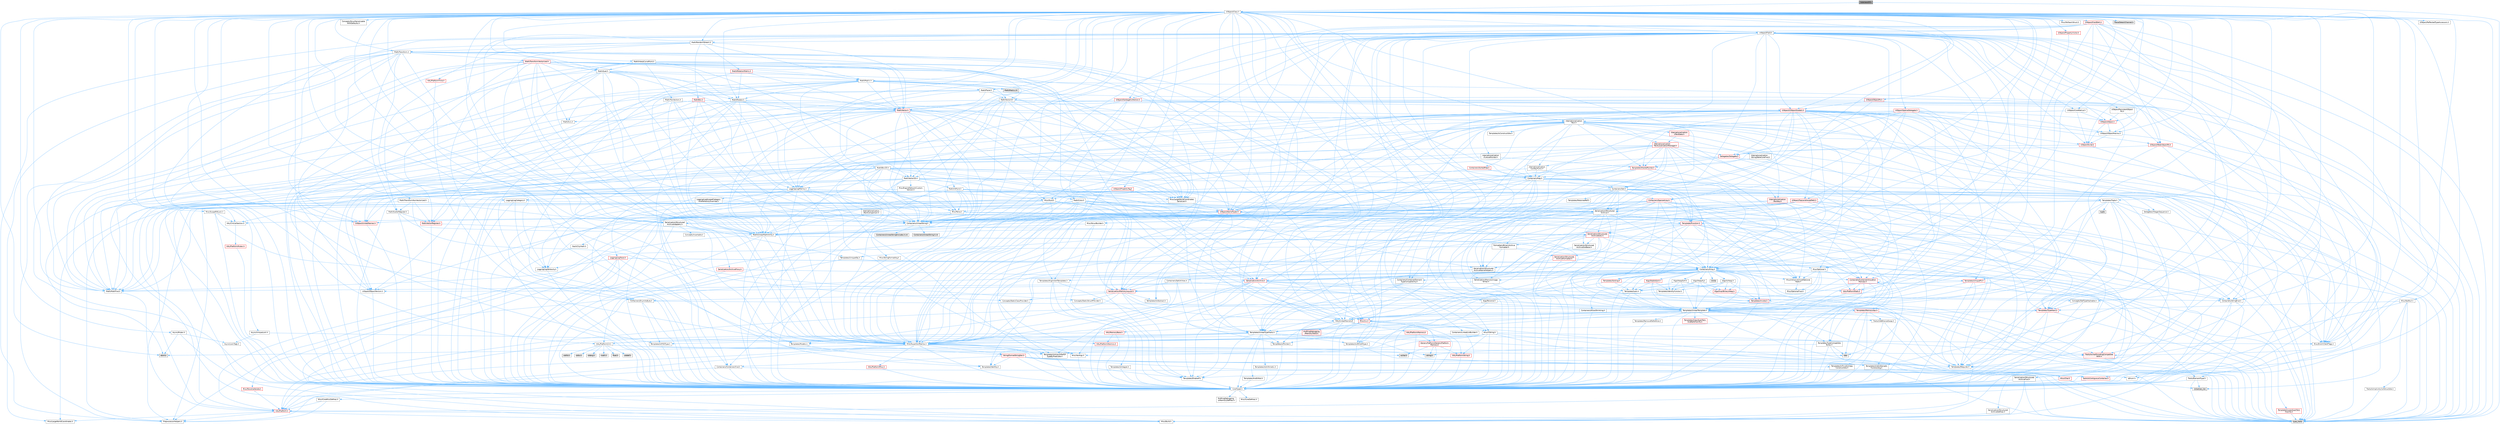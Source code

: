 digraph "SubclassOf.h"
{
 // INTERACTIVE_SVG=YES
 // LATEX_PDF_SIZE
  bgcolor="transparent";
  edge [fontname=Helvetica,fontsize=10,labelfontname=Helvetica,labelfontsize=10];
  node [fontname=Helvetica,fontsize=10,shape=box,height=0.2,width=0.4];
  Node1 [id="Node000001",label="SubclassOf.h",height=0.2,width=0.4,color="gray40", fillcolor="grey60", style="filled", fontcolor="black",tooltip=" "];
  Node1 -> Node2 [id="edge1_Node000001_Node000002",color="steelblue1",style="solid",tooltip=" "];
  Node2 [id="Node000002",label="UObject/Class.h",height=0.2,width=0.4,color="grey40", fillcolor="white", style="filled",URL="$d4/d05/Class_8h.html",tooltip=" "];
  Node2 -> Node3 [id="edge2_Node000002_Node000003",color="steelblue1",style="solid",tooltip=" "];
  Node3 [id="Node000003",label="Concepts/GetTypeHashable.h",height=0.2,width=0.4,color="grey40", fillcolor="white", style="filled",URL="$d3/da2/GetTypeHashable_8h.html",tooltip=" "];
  Node3 -> Node4 [id="edge3_Node000003_Node000004",color="steelblue1",style="solid",tooltip=" "];
  Node4 [id="Node000004",label="CoreTypes.h",height=0.2,width=0.4,color="grey40", fillcolor="white", style="filled",URL="$dc/dec/CoreTypes_8h.html",tooltip=" "];
  Node4 -> Node5 [id="edge4_Node000004_Node000005",color="steelblue1",style="solid",tooltip=" "];
  Node5 [id="Node000005",label="HAL/Platform.h",height=0.2,width=0.4,color="red", fillcolor="#FFF0F0", style="filled",URL="$d9/dd0/Platform_8h.html",tooltip=" "];
  Node5 -> Node6 [id="edge5_Node000005_Node000006",color="steelblue1",style="solid",tooltip=" "];
  Node6 [id="Node000006",label="Misc/Build.h",height=0.2,width=0.4,color="grey40", fillcolor="white", style="filled",URL="$d3/dbb/Build_8h.html",tooltip=" "];
  Node5 -> Node7 [id="edge6_Node000005_Node000007",color="steelblue1",style="solid",tooltip=" "];
  Node7 [id="Node000007",label="Misc/LargeWorldCoordinates.h",height=0.2,width=0.4,color="grey40", fillcolor="white", style="filled",URL="$d2/dcb/LargeWorldCoordinates_8h.html",tooltip=" "];
  Node5 -> Node8 [id="edge7_Node000005_Node000008",color="steelblue1",style="solid",tooltip=" "];
  Node8 [id="Node000008",label="type_traits",height=0.2,width=0.4,color="grey60", fillcolor="#E0E0E0", style="filled",tooltip=" "];
  Node5 -> Node9 [id="edge8_Node000005_Node000009",color="steelblue1",style="solid",tooltip=" "];
  Node9 [id="Node000009",label="PreprocessorHelpers.h",height=0.2,width=0.4,color="grey40", fillcolor="white", style="filled",URL="$db/ddb/PreprocessorHelpers_8h.html",tooltip=" "];
  Node4 -> Node15 [id="edge9_Node000004_Node000015",color="steelblue1",style="solid",tooltip=" "];
  Node15 [id="Node000015",label="ProfilingDebugging\l/UMemoryDefines.h",height=0.2,width=0.4,color="grey40", fillcolor="white", style="filled",URL="$d2/da2/UMemoryDefines_8h.html",tooltip=" "];
  Node4 -> Node16 [id="edge10_Node000004_Node000016",color="steelblue1",style="solid",tooltip=" "];
  Node16 [id="Node000016",label="Misc/CoreMiscDefines.h",height=0.2,width=0.4,color="grey40", fillcolor="white", style="filled",URL="$da/d38/CoreMiscDefines_8h.html",tooltip=" "];
  Node16 -> Node5 [id="edge11_Node000016_Node000005",color="steelblue1",style="solid",tooltip=" "];
  Node16 -> Node9 [id="edge12_Node000016_Node000009",color="steelblue1",style="solid",tooltip=" "];
  Node4 -> Node17 [id="edge13_Node000004_Node000017",color="steelblue1",style="solid",tooltip=" "];
  Node17 [id="Node000017",label="Misc/CoreDefines.h",height=0.2,width=0.4,color="grey40", fillcolor="white", style="filled",URL="$d3/dd2/CoreDefines_8h.html",tooltip=" "];
  Node3 -> Node18 [id="edge14_Node000003_Node000018",color="steelblue1",style="solid",tooltip=" "];
  Node18 [id="Node000018",label="Templates/TypeHash.h",height=0.2,width=0.4,color="red", fillcolor="#FFF0F0", style="filled",URL="$d1/d62/TypeHash_8h.html",tooltip=" "];
  Node18 -> Node4 [id="edge15_Node000018_Node000004",color="steelblue1",style="solid",tooltip=" "];
  Node18 -> Node19 [id="edge16_Node000018_Node000019",color="steelblue1",style="solid",tooltip=" "];
  Node19 [id="Node000019",label="Templates/Requires.h",height=0.2,width=0.4,color="grey40", fillcolor="white", style="filled",URL="$dc/d96/Requires_8h.html",tooltip=" "];
  Node19 -> Node20 [id="edge17_Node000019_Node000020",color="steelblue1",style="solid",tooltip=" "];
  Node20 [id="Node000020",label="Templates/EnableIf.h",height=0.2,width=0.4,color="grey40", fillcolor="white", style="filled",URL="$d7/d60/EnableIf_8h.html",tooltip=" "];
  Node20 -> Node4 [id="edge18_Node000020_Node000004",color="steelblue1",style="solid",tooltip=" "];
  Node19 -> Node8 [id="edge19_Node000019_Node000008",color="steelblue1",style="solid",tooltip=" "];
  Node18 -> Node21 [id="edge20_Node000018_Node000021",color="steelblue1",style="solid",tooltip=" "];
  Node21 [id="Node000021",label="Misc/Crc.h",height=0.2,width=0.4,color="red", fillcolor="#FFF0F0", style="filled",URL="$d4/dd2/Crc_8h.html",tooltip=" "];
  Node21 -> Node4 [id="edge21_Node000021_Node000004",color="steelblue1",style="solid",tooltip=" "];
  Node21 -> Node22 [id="edge22_Node000021_Node000022",color="steelblue1",style="solid",tooltip=" "];
  Node22 [id="Node000022",label="HAL/PlatformString.h",height=0.2,width=0.4,color="red", fillcolor="#FFF0F0", style="filled",URL="$db/db5/PlatformString_8h.html",tooltip=" "];
  Node22 -> Node4 [id="edge23_Node000022_Node000004",color="steelblue1",style="solid",tooltip=" "];
  Node21 -> Node24 [id="edge24_Node000021_Node000024",color="steelblue1",style="solid",tooltip=" "];
  Node24 [id="Node000024",label="Misc/AssertionMacros.h",height=0.2,width=0.4,color="grey40", fillcolor="white", style="filled",URL="$d0/dfa/AssertionMacros_8h.html",tooltip=" "];
  Node24 -> Node4 [id="edge25_Node000024_Node000004",color="steelblue1",style="solid",tooltip=" "];
  Node24 -> Node5 [id="edge26_Node000024_Node000005",color="steelblue1",style="solid",tooltip=" "];
  Node24 -> Node25 [id="edge27_Node000024_Node000025",color="steelblue1",style="solid",tooltip=" "];
  Node25 [id="Node000025",label="HAL/PlatformMisc.h",height=0.2,width=0.4,color="red", fillcolor="#FFF0F0", style="filled",URL="$d0/df5/PlatformMisc_8h.html",tooltip=" "];
  Node25 -> Node4 [id="edge28_Node000025_Node000004",color="steelblue1",style="solid",tooltip=" "];
  Node24 -> Node9 [id="edge29_Node000024_Node000009",color="steelblue1",style="solid",tooltip=" "];
  Node24 -> Node20 [id="edge30_Node000024_Node000020",color="steelblue1",style="solid",tooltip=" "];
  Node24 -> Node61 [id="edge31_Node000024_Node000061",color="steelblue1",style="solid",tooltip=" "];
  Node61 [id="Node000061",label="Templates/IsArrayOrRefOf\lTypeByPredicate.h",height=0.2,width=0.4,color="grey40", fillcolor="white", style="filled",URL="$d6/da1/IsArrayOrRefOfTypeByPredicate_8h.html",tooltip=" "];
  Node61 -> Node4 [id="edge32_Node000061_Node000004",color="steelblue1",style="solid",tooltip=" "];
  Node24 -> Node62 [id="edge33_Node000024_Node000062",color="steelblue1",style="solid",tooltip=" "];
  Node62 [id="Node000062",label="Templates/IsValidVariadic\lFunctionArg.h",height=0.2,width=0.4,color="grey40", fillcolor="white", style="filled",URL="$d0/dc8/IsValidVariadicFunctionArg_8h.html",tooltip=" "];
  Node62 -> Node4 [id="edge34_Node000062_Node000004",color="steelblue1",style="solid",tooltip=" "];
  Node62 -> Node63 [id="edge35_Node000062_Node000063",color="steelblue1",style="solid",tooltip=" "];
  Node63 [id="Node000063",label="IsEnum.h",height=0.2,width=0.4,color="grey40", fillcolor="white", style="filled",URL="$d4/de5/IsEnum_8h.html",tooltip=" "];
  Node62 -> Node8 [id="edge36_Node000062_Node000008",color="steelblue1",style="solid",tooltip=" "];
  Node24 -> Node64 [id="edge37_Node000024_Node000064",color="steelblue1",style="solid",tooltip=" "];
  Node64 [id="Node000064",label="Traits/IsCharEncodingCompatible\lWith.h",height=0.2,width=0.4,color="red", fillcolor="#FFF0F0", style="filled",URL="$df/dd1/IsCharEncodingCompatibleWith_8h.html",tooltip=" "];
  Node64 -> Node8 [id="edge38_Node000064_Node000008",color="steelblue1",style="solid",tooltip=" "];
  Node24 -> Node66 [id="edge39_Node000024_Node000066",color="steelblue1",style="solid",tooltip=" "];
  Node66 [id="Node000066",label="Misc/VarArgs.h",height=0.2,width=0.4,color="grey40", fillcolor="white", style="filled",URL="$d5/d6f/VarArgs_8h.html",tooltip=" "];
  Node66 -> Node4 [id="edge40_Node000066_Node000004",color="steelblue1",style="solid",tooltip=" "];
  Node24 -> Node67 [id="edge41_Node000024_Node000067",color="steelblue1",style="solid",tooltip=" "];
  Node67 [id="Node000067",label="String/FormatStringSan.h",height=0.2,width=0.4,color="red", fillcolor="#FFF0F0", style="filled",URL="$d3/d8b/FormatStringSan_8h.html",tooltip=" "];
  Node67 -> Node8 [id="edge42_Node000067_Node000008",color="steelblue1",style="solid",tooltip=" "];
  Node67 -> Node4 [id="edge43_Node000067_Node000004",color="steelblue1",style="solid",tooltip=" "];
  Node67 -> Node19 [id="edge44_Node000067_Node000019",color="steelblue1",style="solid",tooltip=" "];
  Node67 -> Node68 [id="edge45_Node000067_Node000068",color="steelblue1",style="solid",tooltip=" "];
  Node68 [id="Node000068",label="Templates/Identity.h",height=0.2,width=0.4,color="grey40", fillcolor="white", style="filled",URL="$d0/dd5/Identity_8h.html",tooltip=" "];
  Node67 -> Node62 [id="edge46_Node000067_Node000062",color="steelblue1",style="solid",tooltip=" "];
  Node67 -> Node33 [id="edge47_Node000067_Node000033",color="steelblue1",style="solid",tooltip=" "];
  Node33 [id="Node000033",label="Containers/ContainersFwd.h",height=0.2,width=0.4,color="grey40", fillcolor="white", style="filled",URL="$d4/d0a/ContainersFwd_8h.html",tooltip=" "];
  Node33 -> Node5 [id="edge48_Node000033_Node000005",color="steelblue1",style="solid",tooltip=" "];
  Node33 -> Node4 [id="edge49_Node000033_Node000004",color="steelblue1",style="solid",tooltip=" "];
  Node33 -> Node30 [id="edge50_Node000033_Node000030",color="steelblue1",style="solid",tooltip=" "];
  Node30 [id="Node000030",label="Traits/IsContiguousContainer.h",height=0.2,width=0.4,color="red", fillcolor="#FFF0F0", style="filled",URL="$d5/d3c/IsContiguousContainer_8h.html",tooltip=" "];
  Node30 -> Node4 [id="edge51_Node000030_Node000004",color="steelblue1",style="solid",tooltip=" "];
  Node30 -> Node29 [id="edge52_Node000030_Node000029",color="steelblue1",style="solid",tooltip=" "];
  Node29 [id="Node000029",label="initializer_list",height=0.2,width=0.4,color="grey60", fillcolor="#E0E0E0", style="filled",tooltip=" "];
  Node24 -> Node72 [id="edge53_Node000024_Node000072",color="steelblue1",style="solid",tooltip=" "];
  Node72 [id="Node000072",label="atomic",height=0.2,width=0.4,color="grey60", fillcolor="#E0E0E0", style="filled",tooltip=" "];
  Node21 -> Node73 [id="edge54_Node000021_Node000073",color="steelblue1",style="solid",tooltip=" "];
  Node73 [id="Node000073",label="Misc/CString.h",height=0.2,width=0.4,color="grey40", fillcolor="white", style="filled",URL="$d2/d49/CString_8h.html",tooltip=" "];
  Node73 -> Node4 [id="edge55_Node000073_Node000004",color="steelblue1",style="solid",tooltip=" "];
  Node73 -> Node37 [id="edge56_Node000073_Node000037",color="steelblue1",style="solid",tooltip=" "];
  Node37 [id="Node000037",label="HAL/PlatformCrt.h",height=0.2,width=0.4,color="grey40", fillcolor="white", style="filled",URL="$d8/d75/PlatformCrt_8h.html",tooltip=" "];
  Node37 -> Node38 [id="edge57_Node000037_Node000038",color="steelblue1",style="solid",tooltip=" "];
  Node38 [id="Node000038",label="new",height=0.2,width=0.4,color="grey60", fillcolor="#E0E0E0", style="filled",tooltip=" "];
  Node37 -> Node39 [id="edge58_Node000037_Node000039",color="steelblue1",style="solid",tooltip=" "];
  Node39 [id="Node000039",label="wchar.h",height=0.2,width=0.4,color="grey60", fillcolor="#E0E0E0", style="filled",tooltip=" "];
  Node37 -> Node40 [id="edge59_Node000037_Node000040",color="steelblue1",style="solid",tooltip=" "];
  Node40 [id="Node000040",label="stddef.h",height=0.2,width=0.4,color="grey60", fillcolor="#E0E0E0", style="filled",tooltip=" "];
  Node37 -> Node41 [id="edge60_Node000037_Node000041",color="steelblue1",style="solid",tooltip=" "];
  Node41 [id="Node000041",label="stdlib.h",height=0.2,width=0.4,color="grey60", fillcolor="#E0E0E0", style="filled",tooltip=" "];
  Node37 -> Node42 [id="edge61_Node000037_Node000042",color="steelblue1",style="solid",tooltip=" "];
  Node42 [id="Node000042",label="stdio.h",height=0.2,width=0.4,color="grey60", fillcolor="#E0E0E0", style="filled",tooltip=" "];
  Node37 -> Node43 [id="edge62_Node000037_Node000043",color="steelblue1",style="solid",tooltip=" "];
  Node43 [id="Node000043",label="stdarg.h",height=0.2,width=0.4,color="grey60", fillcolor="#E0E0E0", style="filled",tooltip=" "];
  Node37 -> Node44 [id="edge63_Node000037_Node000044",color="steelblue1",style="solid",tooltip=" "];
  Node44 [id="Node000044",label="math.h",height=0.2,width=0.4,color="grey60", fillcolor="#E0E0E0", style="filled",tooltip=" "];
  Node37 -> Node45 [id="edge64_Node000037_Node000045",color="steelblue1",style="solid",tooltip=" "];
  Node45 [id="Node000045",label="float.h",height=0.2,width=0.4,color="grey60", fillcolor="#E0E0E0", style="filled",tooltip=" "];
  Node37 -> Node46 [id="edge65_Node000037_Node000046",color="steelblue1",style="solid",tooltip=" "];
  Node46 [id="Node000046",label="string.h",height=0.2,width=0.4,color="grey60", fillcolor="#E0E0E0", style="filled",tooltip=" "];
  Node73 -> Node22 [id="edge66_Node000073_Node000022",color="steelblue1",style="solid",tooltip=" "];
  Node73 -> Node24 [id="edge67_Node000073_Node000024",color="steelblue1",style="solid",tooltip=" "];
  Node73 -> Node74 [id="edge68_Node000073_Node000074",color="steelblue1",style="solid",tooltip=" "];
  Node74 [id="Node000074",label="Misc/Char.h",height=0.2,width=0.4,color="red", fillcolor="#FFF0F0", style="filled",URL="$d0/d58/Char_8h.html",tooltip=" "];
  Node74 -> Node4 [id="edge69_Node000074_Node000004",color="steelblue1",style="solid",tooltip=" "];
  Node74 -> Node8 [id="edge70_Node000074_Node000008",color="steelblue1",style="solid",tooltip=" "];
  Node73 -> Node66 [id="edge71_Node000073_Node000066",color="steelblue1",style="solid",tooltip=" "];
  Node73 -> Node61 [id="edge72_Node000073_Node000061",color="steelblue1",style="solid",tooltip=" "];
  Node73 -> Node62 [id="edge73_Node000073_Node000062",color="steelblue1",style="solid",tooltip=" "];
  Node73 -> Node64 [id="edge74_Node000073_Node000064",color="steelblue1",style="solid",tooltip=" "];
  Node21 -> Node74 [id="edge75_Node000021_Node000074",color="steelblue1",style="solid",tooltip=" "];
  Node21 -> Node78 [id="edge76_Node000021_Node000078",color="steelblue1",style="solid",tooltip=" "];
  Node78 [id="Node000078",label="Templates/UnrealTypeTraits.h",height=0.2,width=0.4,color="grey40", fillcolor="white", style="filled",URL="$d2/d2d/UnrealTypeTraits_8h.html",tooltip=" "];
  Node78 -> Node4 [id="edge77_Node000078_Node000004",color="steelblue1",style="solid",tooltip=" "];
  Node78 -> Node79 [id="edge78_Node000078_Node000079",color="steelblue1",style="solid",tooltip=" "];
  Node79 [id="Node000079",label="Templates/IsPointer.h",height=0.2,width=0.4,color="grey40", fillcolor="white", style="filled",URL="$d7/d05/IsPointer_8h.html",tooltip=" "];
  Node79 -> Node4 [id="edge79_Node000079_Node000004",color="steelblue1",style="solid",tooltip=" "];
  Node78 -> Node24 [id="edge80_Node000078_Node000024",color="steelblue1",style="solid",tooltip=" "];
  Node78 -> Node80 [id="edge81_Node000078_Node000080",color="steelblue1",style="solid",tooltip=" "];
  Node80 [id="Node000080",label="Templates/AndOrNot.h",height=0.2,width=0.4,color="grey40", fillcolor="white", style="filled",URL="$db/d0a/AndOrNot_8h.html",tooltip=" "];
  Node80 -> Node4 [id="edge82_Node000080_Node000004",color="steelblue1",style="solid",tooltip=" "];
  Node78 -> Node20 [id="edge83_Node000078_Node000020",color="steelblue1",style="solid",tooltip=" "];
  Node78 -> Node81 [id="edge84_Node000078_Node000081",color="steelblue1",style="solid",tooltip=" "];
  Node81 [id="Node000081",label="Templates/IsArithmetic.h",height=0.2,width=0.4,color="grey40", fillcolor="white", style="filled",URL="$d2/d5d/IsArithmetic_8h.html",tooltip=" "];
  Node81 -> Node4 [id="edge85_Node000081_Node000004",color="steelblue1",style="solid",tooltip=" "];
  Node78 -> Node63 [id="edge86_Node000078_Node000063",color="steelblue1",style="solid",tooltip=" "];
  Node78 -> Node82 [id="edge87_Node000078_Node000082",color="steelblue1",style="solid",tooltip=" "];
  Node82 [id="Node000082",label="Templates/Models.h",height=0.2,width=0.4,color="grey40", fillcolor="white", style="filled",URL="$d3/d0c/Models_8h.html",tooltip=" "];
  Node82 -> Node68 [id="edge88_Node000082_Node000068",color="steelblue1",style="solid",tooltip=" "];
  Node78 -> Node83 [id="edge89_Node000078_Node000083",color="steelblue1",style="solid",tooltip=" "];
  Node83 [id="Node000083",label="Templates/IsPODType.h",height=0.2,width=0.4,color="grey40", fillcolor="white", style="filled",URL="$d7/db1/IsPODType_8h.html",tooltip=" "];
  Node83 -> Node4 [id="edge90_Node000083_Node000004",color="steelblue1",style="solid",tooltip=" "];
  Node78 -> Node84 [id="edge91_Node000078_Node000084",color="steelblue1",style="solid",tooltip=" "];
  Node84 [id="Node000084",label="Templates/IsUECoreType.h",height=0.2,width=0.4,color="grey40", fillcolor="white", style="filled",URL="$d1/db8/IsUECoreType_8h.html",tooltip=" "];
  Node84 -> Node4 [id="edge92_Node000084_Node000004",color="steelblue1",style="solid",tooltip=" "];
  Node84 -> Node8 [id="edge93_Node000084_Node000008",color="steelblue1",style="solid",tooltip=" "];
  Node78 -> Node85 [id="edge94_Node000078_Node000085",color="steelblue1",style="solid",tooltip=" "];
  Node85 [id="Node000085",label="Templates/IsTriviallyCopy\lConstructible.h",height=0.2,width=0.4,color="grey40", fillcolor="white", style="filled",URL="$d3/d78/IsTriviallyCopyConstructible_8h.html",tooltip=" "];
  Node85 -> Node4 [id="edge95_Node000085_Node000004",color="steelblue1",style="solid",tooltip=" "];
  Node85 -> Node8 [id="edge96_Node000085_Node000008",color="steelblue1",style="solid",tooltip=" "];
  Node18 -> Node8 [id="edge97_Node000018_Node000008",color="steelblue1",style="solid",tooltip=" "];
  Node2 -> Node87 [id="edge98_Node000002_Node000087",color="steelblue1",style="solid",tooltip=" "];
  Node87 [id="Node000087",label="Concepts/StaticClassProvider.h",height=0.2,width=0.4,color="grey40", fillcolor="white", style="filled",URL="$dd/d83/StaticClassProvider_8h.html",tooltip=" "];
  Node2 -> Node88 [id="edge99_Node000002_Node000088",color="steelblue1",style="solid",tooltip=" "];
  Node88 [id="Node000088",label="Concepts/StaticStructProvider.h",height=0.2,width=0.4,color="grey40", fillcolor="white", style="filled",URL="$d5/d77/StaticStructProvider_8h.html",tooltip=" "];
  Node2 -> Node89 [id="edge100_Node000002_Node000089",color="steelblue1",style="solid",tooltip=" "];
  Node89 [id="Node000089",label="Concepts/StructSerializable\lWithDefaults.h",height=0.2,width=0.4,color="grey40", fillcolor="white", style="filled",URL="$d5/ddc/StructSerializableWithDefaults_8h.html",tooltip=" "];
  Node2 -> Node90 [id="edge101_Node000002_Node000090",color="steelblue1",style="solid",tooltip=" "];
  Node90 [id="Node000090",label="Containers/Array.h",height=0.2,width=0.4,color="grey40", fillcolor="white", style="filled",URL="$df/dd0/Array_8h.html",tooltip=" "];
  Node90 -> Node4 [id="edge102_Node000090_Node000004",color="steelblue1",style="solid",tooltip=" "];
  Node90 -> Node24 [id="edge103_Node000090_Node000024",color="steelblue1",style="solid",tooltip=" "];
  Node90 -> Node91 [id="edge104_Node000090_Node000091",color="steelblue1",style="solid",tooltip=" "];
  Node91 [id="Node000091",label="Misc/IntrusiveUnsetOptional\lState.h",height=0.2,width=0.4,color="grey40", fillcolor="white", style="filled",URL="$d2/d0a/IntrusiveUnsetOptionalState_8h.html",tooltip=" "];
  Node91 -> Node92 [id="edge105_Node000091_Node000092",color="steelblue1",style="solid",tooltip=" "];
  Node92 [id="Node000092",label="Misc/OptionalFwd.h",height=0.2,width=0.4,color="grey40", fillcolor="white", style="filled",URL="$dc/d50/OptionalFwd_8h.html",tooltip=" "];
  Node90 -> Node93 [id="edge106_Node000090_Node000093",color="steelblue1",style="solid",tooltip=" "];
  Node93 [id="Node000093",label="Misc/ReverseIterate.h",height=0.2,width=0.4,color="red", fillcolor="#FFF0F0", style="filled",URL="$db/de3/ReverseIterate_8h.html",tooltip=" "];
  Node93 -> Node5 [id="edge107_Node000093_Node000005",color="steelblue1",style="solid",tooltip=" "];
  Node90 -> Node95 [id="edge108_Node000090_Node000095",color="steelblue1",style="solid",tooltip=" "];
  Node95 [id="Node000095",label="HAL/UnrealMemory.h",height=0.2,width=0.4,color="grey40", fillcolor="white", style="filled",URL="$d9/d96/UnrealMemory_8h.html",tooltip=" "];
  Node95 -> Node4 [id="edge109_Node000095_Node000004",color="steelblue1",style="solid",tooltip=" "];
  Node95 -> Node96 [id="edge110_Node000095_Node000096",color="steelblue1",style="solid",tooltip=" "];
  Node96 [id="Node000096",label="GenericPlatform/GenericPlatform\lMemory.h",height=0.2,width=0.4,color="red", fillcolor="#FFF0F0", style="filled",URL="$dd/d22/GenericPlatformMemory_8h.html",tooltip=" "];
  Node96 -> Node4 [id="edge111_Node000096_Node000004",color="steelblue1",style="solid",tooltip=" "];
  Node96 -> Node22 [id="edge112_Node000096_Node000022",color="steelblue1",style="solid",tooltip=" "];
  Node96 -> Node46 [id="edge113_Node000096_Node000046",color="steelblue1",style="solid",tooltip=" "];
  Node96 -> Node39 [id="edge114_Node000096_Node000039",color="steelblue1",style="solid",tooltip=" "];
  Node95 -> Node97 [id="edge115_Node000095_Node000097",color="steelblue1",style="solid",tooltip=" "];
  Node97 [id="Node000097",label="HAL/MemoryBase.h",height=0.2,width=0.4,color="red", fillcolor="#FFF0F0", style="filled",URL="$d6/d9f/MemoryBase_8h.html",tooltip=" "];
  Node97 -> Node4 [id="edge116_Node000097_Node000004",color="steelblue1",style="solid",tooltip=" "];
  Node97 -> Node54 [id="edge117_Node000097_Node000054",color="steelblue1",style="solid",tooltip=" "];
  Node54 [id="Node000054",label="HAL/PlatformAtomics.h",height=0.2,width=0.4,color="red", fillcolor="#FFF0F0", style="filled",URL="$d3/d36/PlatformAtomics_8h.html",tooltip=" "];
  Node54 -> Node4 [id="edge118_Node000054_Node000004",color="steelblue1",style="solid",tooltip=" "];
  Node97 -> Node37 [id="edge119_Node000097_Node000037",color="steelblue1",style="solid",tooltip=" "];
  Node95 -> Node107 [id="edge120_Node000095_Node000107",color="steelblue1",style="solid",tooltip=" "];
  Node107 [id="Node000107",label="HAL/PlatformMemory.h",height=0.2,width=0.4,color="red", fillcolor="#FFF0F0", style="filled",URL="$de/d68/PlatformMemory_8h.html",tooltip=" "];
  Node107 -> Node4 [id="edge121_Node000107_Node000004",color="steelblue1",style="solid",tooltip=" "];
  Node107 -> Node96 [id="edge122_Node000107_Node000096",color="steelblue1",style="solid",tooltip=" "];
  Node95 -> Node109 [id="edge123_Node000095_Node000109",color="steelblue1",style="solid",tooltip=" "];
  Node109 [id="Node000109",label="ProfilingDebugging\l/MemoryTrace.h",height=0.2,width=0.4,color="red", fillcolor="#FFF0F0", style="filled",URL="$da/dd7/MemoryTrace_8h.html",tooltip=" "];
  Node109 -> Node5 [id="edge124_Node000109_Node000005",color="steelblue1",style="solid",tooltip=" "];
  Node109 -> Node49 [id="edge125_Node000109_Node000049",color="steelblue1",style="solid",tooltip=" "];
  Node49 [id="Node000049",label="Misc/EnumClassFlags.h",height=0.2,width=0.4,color="grey40", fillcolor="white", style="filled",URL="$d8/de7/EnumClassFlags_8h.html",tooltip=" "];
  Node95 -> Node79 [id="edge126_Node000095_Node000079",color="steelblue1",style="solid",tooltip=" "];
  Node90 -> Node78 [id="edge127_Node000090_Node000078",color="steelblue1",style="solid",tooltip=" "];
  Node90 -> Node110 [id="edge128_Node000090_Node000110",color="steelblue1",style="solid",tooltip=" "];
  Node110 [id="Node000110",label="Templates/UnrealTemplate.h",height=0.2,width=0.4,color="grey40", fillcolor="white", style="filled",URL="$d4/d24/UnrealTemplate_8h.html",tooltip=" "];
  Node110 -> Node4 [id="edge129_Node000110_Node000004",color="steelblue1",style="solid",tooltip=" "];
  Node110 -> Node79 [id="edge130_Node000110_Node000079",color="steelblue1",style="solid",tooltip=" "];
  Node110 -> Node95 [id="edge131_Node000110_Node000095",color="steelblue1",style="solid",tooltip=" "];
  Node110 -> Node111 [id="edge132_Node000110_Node000111",color="steelblue1",style="solid",tooltip=" "];
  Node111 [id="Node000111",label="Templates/CopyQualifiers\lAndRefsFromTo.h",height=0.2,width=0.4,color="red", fillcolor="#FFF0F0", style="filled",URL="$d3/db3/CopyQualifiersAndRefsFromTo_8h.html",tooltip=" "];
  Node110 -> Node78 [id="edge133_Node000110_Node000078",color="steelblue1",style="solid",tooltip=" "];
  Node110 -> Node113 [id="edge134_Node000110_Node000113",color="steelblue1",style="solid",tooltip=" "];
  Node113 [id="Node000113",label="Templates/RemoveReference.h",height=0.2,width=0.4,color="grey40", fillcolor="white", style="filled",URL="$da/dbe/RemoveReference_8h.html",tooltip=" "];
  Node113 -> Node4 [id="edge135_Node000113_Node000004",color="steelblue1",style="solid",tooltip=" "];
  Node110 -> Node19 [id="edge136_Node000110_Node000019",color="steelblue1",style="solid",tooltip=" "];
  Node110 -> Node114 [id="edge137_Node000110_Node000114",color="steelblue1",style="solid",tooltip=" "];
  Node114 [id="Node000114",label="Templates/TypeCompatible\lBytes.h",height=0.2,width=0.4,color="grey40", fillcolor="white", style="filled",URL="$df/d0a/TypeCompatibleBytes_8h.html",tooltip=" "];
  Node114 -> Node4 [id="edge138_Node000114_Node000004",color="steelblue1",style="solid",tooltip=" "];
  Node114 -> Node46 [id="edge139_Node000114_Node000046",color="steelblue1",style="solid",tooltip=" "];
  Node114 -> Node38 [id="edge140_Node000114_Node000038",color="steelblue1",style="solid",tooltip=" "];
  Node114 -> Node8 [id="edge141_Node000114_Node000008",color="steelblue1",style="solid",tooltip=" "];
  Node110 -> Node68 [id="edge142_Node000110_Node000068",color="steelblue1",style="solid",tooltip=" "];
  Node110 -> Node30 [id="edge143_Node000110_Node000030",color="steelblue1",style="solid",tooltip=" "];
  Node110 -> Node115 [id="edge144_Node000110_Node000115",color="steelblue1",style="solid",tooltip=" "];
  Node115 [id="Node000115",label="Traits/UseBitwiseSwap.h",height=0.2,width=0.4,color="grey40", fillcolor="white", style="filled",URL="$db/df3/UseBitwiseSwap_8h.html",tooltip=" "];
  Node115 -> Node4 [id="edge145_Node000115_Node000004",color="steelblue1",style="solid",tooltip=" "];
  Node115 -> Node8 [id="edge146_Node000115_Node000008",color="steelblue1",style="solid",tooltip=" "];
  Node110 -> Node8 [id="edge147_Node000110_Node000008",color="steelblue1",style="solid",tooltip=" "];
  Node90 -> Node116 [id="edge148_Node000090_Node000116",color="steelblue1",style="solid",tooltip=" "];
  Node116 [id="Node000116",label="Containers/AllowShrinking.h",height=0.2,width=0.4,color="grey40", fillcolor="white", style="filled",URL="$d7/d1a/AllowShrinking_8h.html",tooltip=" "];
  Node116 -> Node4 [id="edge149_Node000116_Node000004",color="steelblue1",style="solid",tooltip=" "];
  Node90 -> Node117 [id="edge150_Node000090_Node000117",color="steelblue1",style="solid",tooltip=" "];
  Node117 [id="Node000117",label="Containers/ContainerAllocation\lPolicies.h",height=0.2,width=0.4,color="red", fillcolor="#FFF0F0", style="filled",URL="$d7/dff/ContainerAllocationPolicies_8h.html",tooltip=" "];
  Node117 -> Node4 [id="edge151_Node000117_Node000004",color="steelblue1",style="solid",tooltip=" "];
  Node117 -> Node117 [id="edge152_Node000117_Node000117",color="steelblue1",style="solid",tooltip=" "];
  Node117 -> Node119 [id="edge153_Node000117_Node000119",color="steelblue1",style="solid",tooltip=" "];
  Node119 [id="Node000119",label="HAL/PlatformMath.h",height=0.2,width=0.4,color="red", fillcolor="#FFF0F0", style="filled",URL="$dc/d53/PlatformMath_8h.html",tooltip=" "];
  Node119 -> Node4 [id="edge154_Node000119_Node000004",color="steelblue1",style="solid",tooltip=" "];
  Node117 -> Node95 [id="edge155_Node000117_Node000095",color="steelblue1",style="solid",tooltip=" "];
  Node117 -> Node24 [id="edge156_Node000117_Node000024",color="steelblue1",style="solid",tooltip=" "];
  Node117 -> Node128 [id="edge157_Node000117_Node000128",color="steelblue1",style="solid",tooltip=" "];
  Node128 [id="Node000128",label="Templates/MemoryOps.h",height=0.2,width=0.4,color="red", fillcolor="#FFF0F0", style="filled",URL="$db/dea/MemoryOps_8h.html",tooltip=" "];
  Node128 -> Node4 [id="edge158_Node000128_Node000004",color="steelblue1",style="solid",tooltip=" "];
  Node128 -> Node95 [id="edge159_Node000128_Node000095",color="steelblue1",style="solid",tooltip=" "];
  Node128 -> Node85 [id="edge160_Node000128_Node000085",color="steelblue1",style="solid",tooltip=" "];
  Node128 -> Node19 [id="edge161_Node000128_Node000019",color="steelblue1",style="solid",tooltip=" "];
  Node128 -> Node78 [id="edge162_Node000128_Node000078",color="steelblue1",style="solid",tooltip=" "];
  Node128 -> Node115 [id="edge163_Node000128_Node000115",color="steelblue1",style="solid",tooltip=" "];
  Node128 -> Node38 [id="edge164_Node000128_Node000038",color="steelblue1",style="solid",tooltip=" "];
  Node128 -> Node8 [id="edge165_Node000128_Node000008",color="steelblue1",style="solid",tooltip=" "];
  Node117 -> Node114 [id="edge166_Node000117_Node000114",color="steelblue1",style="solid",tooltip=" "];
  Node117 -> Node8 [id="edge167_Node000117_Node000008",color="steelblue1",style="solid",tooltip=" "];
  Node90 -> Node129 [id="edge168_Node000090_Node000129",color="steelblue1",style="solid",tooltip=" "];
  Node129 [id="Node000129",label="Containers/ContainerElement\lTypeCompatibility.h",height=0.2,width=0.4,color="grey40", fillcolor="white", style="filled",URL="$df/ddf/ContainerElementTypeCompatibility_8h.html",tooltip=" "];
  Node129 -> Node4 [id="edge169_Node000129_Node000004",color="steelblue1",style="solid",tooltip=" "];
  Node129 -> Node78 [id="edge170_Node000129_Node000078",color="steelblue1",style="solid",tooltip=" "];
  Node90 -> Node130 [id="edge171_Node000090_Node000130",color="steelblue1",style="solid",tooltip=" "];
  Node130 [id="Node000130",label="Serialization/Archive.h",height=0.2,width=0.4,color="red", fillcolor="#FFF0F0", style="filled",URL="$d7/d3b/Archive_8h.html",tooltip=" "];
  Node130 -> Node4 [id="edge172_Node000130_Node000004",color="steelblue1",style="solid",tooltip=" "];
  Node130 -> Node34 [id="edge173_Node000130_Node000034",color="steelblue1",style="solid",tooltip=" "];
  Node34 [id="Node000034",label="Math/MathFwd.h",height=0.2,width=0.4,color="grey40", fillcolor="white", style="filled",URL="$d2/d10/MathFwd_8h.html",tooltip=" "];
  Node34 -> Node5 [id="edge174_Node000034_Node000005",color="steelblue1",style="solid",tooltip=" "];
  Node130 -> Node24 [id="edge175_Node000130_Node000024",color="steelblue1",style="solid",tooltip=" "];
  Node130 -> Node6 [id="edge176_Node000130_Node000006",color="steelblue1",style="solid",tooltip=" "];
  Node130 -> Node66 [id="edge177_Node000130_Node000066",color="steelblue1",style="solid",tooltip=" "];
  Node130 -> Node20 [id="edge178_Node000130_Node000020",color="steelblue1",style="solid",tooltip=" "];
  Node130 -> Node61 [id="edge179_Node000130_Node000061",color="steelblue1",style="solid",tooltip=" "];
  Node130 -> Node62 [id="edge180_Node000130_Node000062",color="steelblue1",style="solid",tooltip=" "];
  Node130 -> Node110 [id="edge181_Node000130_Node000110",color="steelblue1",style="solid",tooltip=" "];
  Node130 -> Node64 [id="edge182_Node000130_Node000064",color="steelblue1",style="solid",tooltip=" "];
  Node130 -> Node139 [id="edge183_Node000130_Node000139",color="steelblue1",style="solid",tooltip=" "];
  Node139 [id="Node000139",label="UObject/ObjectVersion.h",height=0.2,width=0.4,color="grey40", fillcolor="white", style="filled",URL="$da/d63/ObjectVersion_8h.html",tooltip=" "];
  Node139 -> Node4 [id="edge184_Node000139_Node000004",color="steelblue1",style="solid",tooltip=" "];
  Node90 -> Node140 [id="edge185_Node000090_Node000140",color="steelblue1",style="solid",tooltip=" "];
  Node140 [id="Node000140",label="Serialization/MemoryImage\lWriter.h",height=0.2,width=0.4,color="grey40", fillcolor="white", style="filled",URL="$d0/d08/MemoryImageWriter_8h.html",tooltip=" "];
  Node140 -> Node4 [id="edge186_Node000140_Node000004",color="steelblue1",style="solid",tooltip=" "];
  Node140 -> Node141 [id="edge187_Node000140_Node000141",color="steelblue1",style="solid",tooltip=" "];
  Node141 [id="Node000141",label="Serialization/MemoryLayout.h",height=0.2,width=0.4,color="red", fillcolor="#FFF0F0", style="filled",URL="$d7/d66/MemoryLayout_8h.html",tooltip=" "];
  Node141 -> Node87 [id="edge188_Node000141_Node000087",color="steelblue1",style="solid",tooltip=" "];
  Node141 -> Node88 [id="edge189_Node000141_Node000088",color="steelblue1",style="solid",tooltip=" "];
  Node141 -> Node142 [id="edge190_Node000141_Node000142",color="steelblue1",style="solid",tooltip=" "];
  Node142 [id="Node000142",label="Containers/EnumAsByte.h",height=0.2,width=0.4,color="grey40", fillcolor="white", style="filled",URL="$d6/d9a/EnumAsByte_8h.html",tooltip=" "];
  Node142 -> Node4 [id="edge191_Node000142_Node000004",color="steelblue1",style="solid",tooltip=" "];
  Node142 -> Node83 [id="edge192_Node000142_Node000083",color="steelblue1",style="solid",tooltip=" "];
  Node142 -> Node18 [id="edge193_Node000142_Node000018",color="steelblue1",style="solid",tooltip=" "];
  Node141 -> Node27 [id="edge194_Node000141_Node000027",color="steelblue1",style="solid",tooltip=" "];
  Node27 [id="Node000027",label="Containers/StringFwd.h",height=0.2,width=0.4,color="grey40", fillcolor="white", style="filled",URL="$df/d37/StringFwd_8h.html",tooltip=" "];
  Node27 -> Node4 [id="edge195_Node000027_Node000004",color="steelblue1",style="solid",tooltip=" "];
  Node27 -> Node28 [id="edge196_Node000027_Node000028",color="steelblue1",style="solid",tooltip=" "];
  Node28 [id="Node000028",label="Traits/ElementType.h",height=0.2,width=0.4,color="grey40", fillcolor="white", style="filled",URL="$d5/d4f/ElementType_8h.html",tooltip=" "];
  Node28 -> Node5 [id="edge197_Node000028_Node000005",color="steelblue1",style="solid",tooltip=" "];
  Node28 -> Node29 [id="edge198_Node000028_Node000029",color="steelblue1",style="solid",tooltip=" "];
  Node28 -> Node8 [id="edge199_Node000028_Node000008",color="steelblue1",style="solid",tooltip=" "];
  Node27 -> Node30 [id="edge200_Node000027_Node000030",color="steelblue1",style="solid",tooltip=" "];
  Node141 -> Node95 [id="edge201_Node000141_Node000095",color="steelblue1",style="solid",tooltip=" "];
  Node141 -> Node20 [id="edge202_Node000141_Node000020",color="steelblue1",style="solid",tooltip=" "];
  Node141 -> Node144 [id="edge203_Node000141_Node000144",color="steelblue1",style="solid",tooltip=" "];
  Node144 [id="Node000144",label="Templates/IsAbstract.h",height=0.2,width=0.4,color="grey40", fillcolor="white", style="filled",URL="$d8/db7/IsAbstract_8h.html",tooltip=" "];
  Node141 -> Node82 [id="edge204_Node000141_Node000082",color="steelblue1",style="solid",tooltip=" "];
  Node141 -> Node110 [id="edge205_Node000141_Node000110",color="steelblue1",style="solid",tooltip=" "];
  Node90 -> Node145 [id="edge206_Node000090_Node000145",color="steelblue1",style="solid",tooltip=" "];
  Node145 [id="Node000145",label="Algo/Heapify.h",height=0.2,width=0.4,color="grey40", fillcolor="white", style="filled",URL="$d0/d2a/Heapify_8h.html",tooltip=" "];
  Node145 -> Node146 [id="edge207_Node000145_Node000146",color="steelblue1",style="solid",tooltip=" "];
  Node146 [id="Node000146",label="Algo/Impl/BinaryHeap.h",height=0.2,width=0.4,color="red", fillcolor="#FFF0F0", style="filled",URL="$d7/da3/Algo_2Impl_2BinaryHeap_8h.html",tooltip=" "];
  Node146 -> Node147 [id="edge208_Node000146_Node000147",color="steelblue1",style="solid",tooltip=" "];
  Node147 [id="Node000147",label="Templates/Invoke.h",height=0.2,width=0.4,color="red", fillcolor="#FFF0F0", style="filled",URL="$d7/deb/Invoke_8h.html",tooltip=" "];
  Node147 -> Node4 [id="edge209_Node000147_Node000004",color="steelblue1",style="solid",tooltip=" "];
  Node147 -> Node110 [id="edge210_Node000147_Node000110",color="steelblue1",style="solid",tooltip=" "];
  Node147 -> Node8 [id="edge211_Node000147_Node000008",color="steelblue1",style="solid",tooltip=" "];
  Node146 -> Node8 [id="edge212_Node000146_Node000008",color="steelblue1",style="solid",tooltip=" "];
  Node145 -> Node151 [id="edge213_Node000145_Node000151",color="steelblue1",style="solid",tooltip=" "];
  Node151 [id="Node000151",label="Templates/IdentityFunctor.h",height=0.2,width=0.4,color="grey40", fillcolor="white", style="filled",URL="$d7/d2e/IdentityFunctor_8h.html",tooltip=" "];
  Node151 -> Node5 [id="edge214_Node000151_Node000005",color="steelblue1",style="solid",tooltip=" "];
  Node145 -> Node147 [id="edge215_Node000145_Node000147",color="steelblue1",style="solid",tooltip=" "];
  Node145 -> Node152 [id="edge216_Node000145_Node000152",color="steelblue1",style="solid",tooltip=" "];
  Node152 [id="Node000152",label="Templates/Less.h",height=0.2,width=0.4,color="grey40", fillcolor="white", style="filled",URL="$de/dc8/Less_8h.html",tooltip=" "];
  Node152 -> Node4 [id="edge217_Node000152_Node000004",color="steelblue1",style="solid",tooltip=" "];
  Node152 -> Node110 [id="edge218_Node000152_Node000110",color="steelblue1",style="solid",tooltip=" "];
  Node145 -> Node110 [id="edge219_Node000145_Node000110",color="steelblue1",style="solid",tooltip=" "];
  Node90 -> Node153 [id="edge220_Node000090_Node000153",color="steelblue1",style="solid",tooltip=" "];
  Node153 [id="Node000153",label="Algo/HeapSort.h",height=0.2,width=0.4,color="grey40", fillcolor="white", style="filled",URL="$d3/d92/HeapSort_8h.html",tooltip=" "];
  Node153 -> Node146 [id="edge221_Node000153_Node000146",color="steelblue1",style="solid",tooltip=" "];
  Node153 -> Node151 [id="edge222_Node000153_Node000151",color="steelblue1",style="solid",tooltip=" "];
  Node153 -> Node152 [id="edge223_Node000153_Node000152",color="steelblue1",style="solid",tooltip=" "];
  Node153 -> Node110 [id="edge224_Node000153_Node000110",color="steelblue1",style="solid",tooltip=" "];
  Node90 -> Node154 [id="edge225_Node000090_Node000154",color="steelblue1",style="solid",tooltip=" "];
  Node154 [id="Node000154",label="Algo/IsHeap.h",height=0.2,width=0.4,color="grey40", fillcolor="white", style="filled",URL="$de/d32/IsHeap_8h.html",tooltip=" "];
  Node154 -> Node146 [id="edge226_Node000154_Node000146",color="steelblue1",style="solid",tooltip=" "];
  Node154 -> Node151 [id="edge227_Node000154_Node000151",color="steelblue1",style="solid",tooltip=" "];
  Node154 -> Node147 [id="edge228_Node000154_Node000147",color="steelblue1",style="solid",tooltip=" "];
  Node154 -> Node152 [id="edge229_Node000154_Node000152",color="steelblue1",style="solid",tooltip=" "];
  Node154 -> Node110 [id="edge230_Node000154_Node000110",color="steelblue1",style="solid",tooltip=" "];
  Node90 -> Node146 [id="edge231_Node000090_Node000146",color="steelblue1",style="solid",tooltip=" "];
  Node90 -> Node155 [id="edge232_Node000090_Node000155",color="steelblue1",style="solid",tooltip=" "];
  Node155 [id="Node000155",label="Algo/StableSort.h",height=0.2,width=0.4,color="red", fillcolor="#FFF0F0", style="filled",URL="$d7/d3c/StableSort_8h.html",tooltip=" "];
  Node155 -> Node151 [id="edge233_Node000155_Node000151",color="steelblue1",style="solid",tooltip=" "];
  Node155 -> Node147 [id="edge234_Node000155_Node000147",color="steelblue1",style="solid",tooltip=" "];
  Node155 -> Node152 [id="edge235_Node000155_Node000152",color="steelblue1",style="solid",tooltip=" "];
  Node155 -> Node110 [id="edge236_Node000155_Node000110",color="steelblue1",style="solid",tooltip=" "];
  Node90 -> Node3 [id="edge237_Node000090_Node000003",color="steelblue1",style="solid",tooltip=" "];
  Node90 -> Node151 [id="edge238_Node000090_Node000151",color="steelblue1",style="solid",tooltip=" "];
  Node90 -> Node147 [id="edge239_Node000090_Node000147",color="steelblue1",style="solid",tooltip=" "];
  Node90 -> Node152 [id="edge240_Node000090_Node000152",color="steelblue1",style="solid",tooltip=" "];
  Node90 -> Node158 [id="edge241_Node000090_Node000158",color="steelblue1",style="solid",tooltip=" "];
  Node158 [id="Node000158",label="Templates/LosesQualifiers\lFromTo.h",height=0.2,width=0.4,color="red", fillcolor="#FFF0F0", style="filled",URL="$d2/db3/LosesQualifiersFromTo_8h.html",tooltip=" "];
  Node158 -> Node8 [id="edge242_Node000158_Node000008",color="steelblue1",style="solid",tooltip=" "];
  Node90 -> Node19 [id="edge243_Node000090_Node000019",color="steelblue1",style="solid",tooltip=" "];
  Node90 -> Node159 [id="edge244_Node000090_Node000159",color="steelblue1",style="solid",tooltip=" "];
  Node159 [id="Node000159",label="Templates/Sorting.h",height=0.2,width=0.4,color="red", fillcolor="#FFF0F0", style="filled",URL="$d3/d9e/Sorting_8h.html",tooltip=" "];
  Node159 -> Node4 [id="edge245_Node000159_Node000004",color="steelblue1",style="solid",tooltip=" "];
  Node159 -> Node119 [id="edge246_Node000159_Node000119",color="steelblue1",style="solid",tooltip=" "];
  Node159 -> Node152 [id="edge247_Node000159_Node000152",color="steelblue1",style="solid",tooltip=" "];
  Node90 -> Node163 [id="edge248_Node000090_Node000163",color="steelblue1",style="solid",tooltip=" "];
  Node163 [id="Node000163",label="Templates/AlignmentTemplates.h",height=0.2,width=0.4,color="grey40", fillcolor="white", style="filled",URL="$dd/d32/AlignmentTemplates_8h.html",tooltip=" "];
  Node163 -> Node4 [id="edge249_Node000163_Node000004",color="steelblue1",style="solid",tooltip=" "];
  Node163 -> Node104 [id="edge250_Node000163_Node000104",color="steelblue1",style="solid",tooltip=" "];
  Node104 [id="Node000104",label="Templates/IsIntegral.h",height=0.2,width=0.4,color="grey40", fillcolor="white", style="filled",URL="$da/d64/IsIntegral_8h.html",tooltip=" "];
  Node104 -> Node4 [id="edge251_Node000104_Node000004",color="steelblue1",style="solid",tooltip=" "];
  Node163 -> Node79 [id="edge252_Node000163_Node000079",color="steelblue1",style="solid",tooltip=" "];
  Node90 -> Node28 [id="edge253_Node000090_Node000028",color="steelblue1",style="solid",tooltip=" "];
  Node90 -> Node125 [id="edge254_Node000090_Node000125",color="steelblue1",style="solid",tooltip=" "];
  Node125 [id="Node000125",label="limits",height=0.2,width=0.4,color="grey60", fillcolor="#E0E0E0", style="filled",tooltip=" "];
  Node90 -> Node8 [id="edge255_Node000090_Node000008",color="steelblue1",style="solid",tooltip=" "];
  Node2 -> Node142 [id="edge256_Node000002_Node000142",color="steelblue1",style="solid",tooltip=" "];
  Node2 -> Node164 [id="edge257_Node000002_Node000164",color="steelblue1",style="solid",tooltip=" "];
  Node164 [id="Node000164",label="Containers/Map.h",height=0.2,width=0.4,color="grey40", fillcolor="white", style="filled",URL="$df/d79/Map_8h.html",tooltip=" "];
  Node164 -> Node4 [id="edge258_Node000164_Node000004",color="steelblue1",style="solid",tooltip=" "];
  Node164 -> Node165 [id="edge259_Node000164_Node000165",color="steelblue1",style="solid",tooltip=" "];
  Node165 [id="Node000165",label="Algo/Reverse.h",height=0.2,width=0.4,color="grey40", fillcolor="white", style="filled",URL="$d5/d93/Reverse_8h.html",tooltip=" "];
  Node165 -> Node4 [id="edge260_Node000165_Node000004",color="steelblue1",style="solid",tooltip=" "];
  Node165 -> Node110 [id="edge261_Node000165_Node000110",color="steelblue1",style="solid",tooltip=" "];
  Node164 -> Node129 [id="edge262_Node000164_Node000129",color="steelblue1",style="solid",tooltip=" "];
  Node164 -> Node166 [id="edge263_Node000164_Node000166",color="steelblue1",style="solid",tooltip=" "];
  Node166 [id="Node000166",label="Containers/Set.h",height=0.2,width=0.4,color="grey40", fillcolor="white", style="filled",URL="$d4/d45/Set_8h.html",tooltip=" "];
  Node166 -> Node117 [id="edge264_Node000166_Node000117",color="steelblue1",style="solid",tooltip=" "];
  Node166 -> Node129 [id="edge265_Node000166_Node000129",color="steelblue1",style="solid",tooltip=" "];
  Node166 -> Node167 [id="edge266_Node000166_Node000167",color="steelblue1",style="solid",tooltip=" "];
  Node167 [id="Node000167",label="Containers/SetUtilities.h",height=0.2,width=0.4,color="grey40", fillcolor="white", style="filled",URL="$dc/de5/SetUtilities_8h.html",tooltip=" "];
  Node167 -> Node4 [id="edge267_Node000167_Node000004",color="steelblue1",style="solid",tooltip=" "];
  Node167 -> Node141 [id="edge268_Node000167_Node000141",color="steelblue1",style="solid",tooltip=" "];
  Node167 -> Node128 [id="edge269_Node000167_Node000128",color="steelblue1",style="solid",tooltip=" "];
  Node167 -> Node78 [id="edge270_Node000167_Node000078",color="steelblue1",style="solid",tooltip=" "];
  Node166 -> Node168 [id="edge271_Node000166_Node000168",color="steelblue1",style="solid",tooltip=" "];
  Node168 [id="Node000168",label="Containers/SparseArray.h",height=0.2,width=0.4,color="red", fillcolor="#FFF0F0", style="filled",URL="$d5/dbf/SparseArray_8h.html",tooltip=" "];
  Node168 -> Node4 [id="edge272_Node000168_Node000004",color="steelblue1",style="solid",tooltip=" "];
  Node168 -> Node24 [id="edge273_Node000168_Node000024",color="steelblue1",style="solid",tooltip=" "];
  Node168 -> Node95 [id="edge274_Node000168_Node000095",color="steelblue1",style="solid",tooltip=" "];
  Node168 -> Node78 [id="edge275_Node000168_Node000078",color="steelblue1",style="solid",tooltip=" "];
  Node168 -> Node110 [id="edge276_Node000168_Node000110",color="steelblue1",style="solid",tooltip=" "];
  Node168 -> Node117 [id="edge277_Node000168_Node000117",color="steelblue1",style="solid",tooltip=" "];
  Node168 -> Node152 [id="edge278_Node000168_Node000152",color="steelblue1",style="solid",tooltip=" "];
  Node168 -> Node90 [id="edge279_Node000168_Node000090",color="steelblue1",style="solid",tooltip=" "];
  Node168 -> Node162 [id="edge280_Node000168_Node000162",color="steelblue1",style="solid",tooltip=" "];
  Node162 [id="Node000162",label="Math/UnrealMathUtility.h",height=0.2,width=0.4,color="grey40", fillcolor="white", style="filled",URL="$db/db8/UnrealMathUtility_8h.html",tooltip=" "];
  Node162 -> Node4 [id="edge281_Node000162_Node000004",color="steelblue1",style="solid",tooltip=" "];
  Node162 -> Node24 [id="edge282_Node000162_Node000024",color="steelblue1",style="solid",tooltip=" "];
  Node162 -> Node119 [id="edge283_Node000162_Node000119",color="steelblue1",style="solid",tooltip=" "];
  Node162 -> Node34 [id="edge284_Node000162_Node000034",color="steelblue1",style="solid",tooltip=" "];
  Node162 -> Node68 [id="edge285_Node000162_Node000068",color="steelblue1",style="solid",tooltip=" "];
  Node162 -> Node19 [id="edge286_Node000162_Node000019",color="steelblue1",style="solid",tooltip=" "];
  Node168 -> Node171 [id="edge287_Node000168_Node000171",color="steelblue1",style="solid",tooltip=" "];
  Node171 [id="Node000171",label="Serialization/Structured\lArchive.h",height=0.2,width=0.4,color="grey40", fillcolor="white", style="filled",URL="$d9/d1e/StructuredArchive_8h.html",tooltip=" "];
  Node171 -> Node90 [id="edge288_Node000171_Node000090",color="steelblue1",style="solid",tooltip=" "];
  Node171 -> Node117 [id="edge289_Node000171_Node000117",color="steelblue1",style="solid",tooltip=" "];
  Node171 -> Node4 [id="edge290_Node000171_Node000004",color="steelblue1",style="solid",tooltip=" "];
  Node171 -> Node172 [id="edge291_Node000171_Node000172",color="steelblue1",style="solid",tooltip=" "];
  Node172 [id="Node000172",label="Formatters/BinaryArchive\lFormatter.h",height=0.2,width=0.4,color="grey40", fillcolor="white", style="filled",URL="$d2/d01/BinaryArchiveFormatter_8h.html",tooltip=" "];
  Node172 -> Node90 [id="edge292_Node000172_Node000090",color="steelblue1",style="solid",tooltip=" "];
  Node172 -> Node5 [id="edge293_Node000172_Node000005",color="steelblue1",style="solid",tooltip=" "];
  Node172 -> Node130 [id="edge294_Node000172_Node000130",color="steelblue1",style="solid",tooltip=" "];
  Node172 -> Node173 [id="edge295_Node000172_Node000173",color="steelblue1",style="solid",tooltip=" "];
  Node173 [id="Node000173",label="Serialization/Structured\lArchiveFormatter.h",height=0.2,width=0.4,color="red", fillcolor="#FFF0F0", style="filled",URL="$db/dfe/StructuredArchiveFormatter_8h.html",tooltip=" "];
  Node173 -> Node90 [id="edge296_Node000173_Node000090",color="steelblue1",style="solid",tooltip=" "];
  Node173 -> Node4 [id="edge297_Node000173_Node000004",color="steelblue1",style="solid",tooltip=" "];
  Node173 -> Node174 [id="edge298_Node000173_Node000174",color="steelblue1",style="solid",tooltip=" "];
  Node174 [id="Node000174",label="Serialization/Structured\lArchiveNameHelpers.h",height=0.2,width=0.4,color="grey40", fillcolor="white", style="filled",URL="$d0/d7b/StructuredArchiveNameHelpers_8h.html",tooltip=" "];
  Node174 -> Node4 [id="edge299_Node000174_Node000004",color="steelblue1",style="solid",tooltip=" "];
  Node174 -> Node68 [id="edge300_Node000174_Node000068",color="steelblue1",style="solid",tooltip=" "];
  Node172 -> Node174 [id="edge301_Node000172_Node000174",color="steelblue1",style="solid",tooltip=" "];
  Node171 -> Node6 [id="edge302_Node000171_Node000006",color="steelblue1",style="solid",tooltip=" "];
  Node171 -> Node130 [id="edge303_Node000171_Node000130",color="steelblue1",style="solid",tooltip=" "];
  Node171 -> Node175 [id="edge304_Node000171_Node000175",color="steelblue1",style="solid",tooltip=" "];
  Node175 [id="Node000175",label="Serialization/Structured\lArchiveAdapters.h",height=0.2,width=0.4,color="grey40", fillcolor="white", style="filled",URL="$d3/de1/StructuredArchiveAdapters_8h.html",tooltip=" "];
  Node175 -> Node4 [id="edge305_Node000175_Node000004",color="steelblue1",style="solid",tooltip=" "];
  Node175 -> Node176 [id="edge306_Node000175_Node000176",color="steelblue1",style="solid",tooltip=" "];
  Node176 [id="Node000176",label="Concepts/Insertable.h",height=0.2,width=0.4,color="grey40", fillcolor="white", style="filled",URL="$d8/d3b/Insertable_8h.html",tooltip=" "];
  Node175 -> Node82 [id="edge307_Node000175_Node000082",color="steelblue1",style="solid",tooltip=" "];
  Node175 -> Node177 [id="edge308_Node000175_Node000177",color="steelblue1",style="solid",tooltip=" "];
  Node177 [id="Node000177",label="Serialization/ArchiveProxy.h",height=0.2,width=0.4,color="red", fillcolor="#FFF0F0", style="filled",URL="$dc/dda/ArchiveProxy_8h.html",tooltip=" "];
  Node177 -> Node4 [id="edge309_Node000177_Node000004",color="steelblue1",style="solid",tooltip=" "];
  Node177 -> Node130 [id="edge310_Node000177_Node000130",color="steelblue1",style="solid",tooltip=" "];
  Node175 -> Node178 [id="edge311_Node000175_Node000178",color="steelblue1",style="solid",tooltip=" "];
  Node178 [id="Node000178",label="Serialization/Structured\lArchiveSlots.h",height=0.2,width=0.4,color="red", fillcolor="#FFF0F0", style="filled",URL="$d2/d87/StructuredArchiveSlots_8h.html",tooltip=" "];
  Node178 -> Node90 [id="edge312_Node000178_Node000090",color="steelblue1",style="solid",tooltip=" "];
  Node178 -> Node4 [id="edge313_Node000178_Node000004",color="steelblue1",style="solid",tooltip=" "];
  Node178 -> Node172 [id="edge314_Node000178_Node000172",color="steelblue1",style="solid",tooltip=" "];
  Node178 -> Node6 [id="edge315_Node000178_Node000006",color="steelblue1",style="solid",tooltip=" "];
  Node178 -> Node179 [id="edge316_Node000178_Node000179",color="steelblue1",style="solid",tooltip=" "];
  Node179 [id="Node000179",label="Misc/Optional.h",height=0.2,width=0.4,color="grey40", fillcolor="white", style="filled",URL="$d2/dae/Optional_8h.html",tooltip=" "];
  Node179 -> Node4 [id="edge317_Node000179_Node000004",color="steelblue1",style="solid",tooltip=" "];
  Node179 -> Node24 [id="edge318_Node000179_Node000024",color="steelblue1",style="solid",tooltip=" "];
  Node179 -> Node91 [id="edge319_Node000179_Node000091",color="steelblue1",style="solid",tooltip=" "];
  Node179 -> Node92 [id="edge320_Node000179_Node000092",color="steelblue1",style="solid",tooltip=" "];
  Node179 -> Node128 [id="edge321_Node000179_Node000128",color="steelblue1",style="solid",tooltip=" "];
  Node179 -> Node110 [id="edge322_Node000179_Node000110",color="steelblue1",style="solid",tooltip=" "];
  Node179 -> Node130 [id="edge323_Node000179_Node000130",color="steelblue1",style="solid",tooltip=" "];
  Node178 -> Node130 [id="edge324_Node000178_Node000130",color="steelblue1",style="solid",tooltip=" "];
  Node178 -> Node180 [id="edge325_Node000178_Node000180",color="steelblue1",style="solid",tooltip=" "];
  Node180 [id="Node000180",label="Serialization/Structured\lArchiveFwd.h",height=0.2,width=0.4,color="grey40", fillcolor="white", style="filled",URL="$d2/df9/StructuredArchiveFwd_8h.html",tooltip=" "];
  Node180 -> Node4 [id="edge326_Node000180_Node000004",color="steelblue1",style="solid",tooltip=" "];
  Node180 -> Node6 [id="edge327_Node000180_Node000006",color="steelblue1",style="solid",tooltip=" "];
  Node180 -> Node8 [id="edge328_Node000180_Node000008",color="steelblue1",style="solid",tooltip=" "];
  Node178 -> Node174 [id="edge329_Node000178_Node000174",color="steelblue1",style="solid",tooltip=" "];
  Node178 -> Node181 [id="edge330_Node000178_Node000181",color="steelblue1",style="solid",tooltip=" "];
  Node181 [id="Node000181",label="Serialization/Structured\lArchiveSlotBase.h",height=0.2,width=0.4,color="grey40", fillcolor="white", style="filled",URL="$d9/d9a/StructuredArchiveSlotBase_8h.html",tooltip=" "];
  Node181 -> Node4 [id="edge331_Node000181_Node000004",color="steelblue1",style="solid",tooltip=" "];
  Node178 -> Node20 [id="edge332_Node000178_Node000020",color="steelblue1",style="solid",tooltip=" "];
  Node175 -> Node182 [id="edge333_Node000175_Node000182",color="steelblue1",style="solid",tooltip=" "];
  Node182 [id="Node000182",label="Templates/UniqueObj.h",height=0.2,width=0.4,color="grey40", fillcolor="white", style="filled",URL="$da/d95/UniqueObj_8h.html",tooltip=" "];
  Node182 -> Node4 [id="edge334_Node000182_Node000004",color="steelblue1",style="solid",tooltip=" "];
  Node182 -> Node183 [id="edge335_Node000182_Node000183",color="steelblue1",style="solid",tooltip=" "];
  Node183 [id="Node000183",label="Templates/UniquePtr.h",height=0.2,width=0.4,color="red", fillcolor="#FFF0F0", style="filled",URL="$de/d1a/UniquePtr_8h.html",tooltip=" "];
  Node183 -> Node4 [id="edge336_Node000183_Node000004",color="steelblue1",style="solid",tooltip=" "];
  Node183 -> Node110 [id="edge337_Node000183_Node000110",color="steelblue1",style="solid",tooltip=" "];
  Node183 -> Node19 [id="edge338_Node000183_Node000019",color="steelblue1",style="solid",tooltip=" "];
  Node183 -> Node141 [id="edge339_Node000183_Node000141",color="steelblue1",style="solid",tooltip=" "];
  Node183 -> Node8 [id="edge340_Node000183_Node000008",color="steelblue1",style="solid",tooltip=" "];
  Node171 -> Node186 [id="edge341_Node000171_Node000186",color="steelblue1",style="solid",tooltip=" "];
  Node186 [id="Node000186",label="Serialization/Structured\lArchiveDefines.h",height=0.2,width=0.4,color="grey40", fillcolor="white", style="filled",URL="$d3/d61/StructuredArchiveDefines_8h.html",tooltip=" "];
  Node186 -> Node6 [id="edge342_Node000186_Node000006",color="steelblue1",style="solid",tooltip=" "];
  Node171 -> Node173 [id="edge343_Node000171_Node000173",color="steelblue1",style="solid",tooltip=" "];
  Node171 -> Node180 [id="edge344_Node000171_Node000180",color="steelblue1",style="solid",tooltip=" "];
  Node171 -> Node174 [id="edge345_Node000171_Node000174",color="steelblue1",style="solid",tooltip=" "];
  Node171 -> Node181 [id="edge346_Node000171_Node000181",color="steelblue1",style="solid",tooltip=" "];
  Node171 -> Node178 [id="edge347_Node000171_Node000178",color="steelblue1",style="solid",tooltip=" "];
  Node171 -> Node182 [id="edge348_Node000171_Node000182",color="steelblue1",style="solid",tooltip=" "];
  Node168 -> Node140 [id="edge349_Node000168_Node000140",color="steelblue1",style="solid",tooltip=" "];
  Node168 -> Node187 [id="edge350_Node000168_Node000187",color="steelblue1",style="solid",tooltip=" "];
  Node187 [id="Node000187",label="Containers/UnrealString.h",height=0.2,width=0.4,color="grey40", fillcolor="white", style="filled",URL="$d5/dba/UnrealString_8h.html",tooltip=" "];
  Node187 -> Node188 [id="edge351_Node000187_Node000188",color="steelblue1",style="solid",tooltip=" "];
  Node188 [id="Node000188",label="Containers/UnrealStringIncludes.h.inl",height=0.2,width=0.4,color="grey60", fillcolor="#E0E0E0", style="filled",tooltip=" "];
  Node187 -> Node189 [id="edge352_Node000187_Node000189",color="steelblue1",style="solid",tooltip=" "];
  Node189 [id="Node000189",label="Containers/UnrealString.h.inl",height=0.2,width=0.4,color="grey60", fillcolor="#E0E0E0", style="filled",tooltip=" "];
  Node187 -> Node190 [id="edge353_Node000187_Node000190",color="steelblue1",style="solid",tooltip=" "];
  Node190 [id="Node000190",label="Misc/StringFormatArg.h",height=0.2,width=0.4,color="grey40", fillcolor="white", style="filled",URL="$d2/d16/StringFormatArg_8h.html",tooltip=" "];
  Node190 -> Node33 [id="edge354_Node000190_Node000033",color="steelblue1",style="solid",tooltip=" "];
  Node168 -> Node91 [id="edge355_Node000168_Node000091",color="steelblue1",style="solid",tooltip=" "];
  Node166 -> Node33 [id="edge356_Node000166_Node000033",color="steelblue1",style="solid",tooltip=" "];
  Node166 -> Node162 [id="edge357_Node000166_Node000162",color="steelblue1",style="solid",tooltip=" "];
  Node166 -> Node24 [id="edge358_Node000166_Node000024",color="steelblue1",style="solid",tooltip=" "];
  Node166 -> Node191 [id="edge359_Node000166_Node000191",color="steelblue1",style="solid",tooltip=" "];
  Node191 [id="Node000191",label="Misc/StructBuilder.h",height=0.2,width=0.4,color="grey40", fillcolor="white", style="filled",URL="$d9/db3/StructBuilder_8h.html",tooltip=" "];
  Node191 -> Node4 [id="edge360_Node000191_Node000004",color="steelblue1",style="solid",tooltip=" "];
  Node191 -> Node162 [id="edge361_Node000191_Node000162",color="steelblue1",style="solid",tooltip=" "];
  Node191 -> Node163 [id="edge362_Node000191_Node000163",color="steelblue1",style="solid",tooltip=" "];
  Node166 -> Node140 [id="edge363_Node000166_Node000140",color="steelblue1",style="solid",tooltip=" "];
  Node166 -> Node171 [id="edge364_Node000166_Node000171",color="steelblue1",style="solid",tooltip=" "];
  Node166 -> Node192 [id="edge365_Node000166_Node000192",color="steelblue1",style="solid",tooltip=" "];
  Node192 [id="Node000192",label="Templates/Function.h",height=0.2,width=0.4,color="red", fillcolor="#FFF0F0", style="filled",URL="$df/df5/Function_8h.html",tooltip=" "];
  Node192 -> Node4 [id="edge366_Node000192_Node000004",color="steelblue1",style="solid",tooltip=" "];
  Node192 -> Node24 [id="edge367_Node000192_Node000024",color="steelblue1",style="solid",tooltip=" "];
  Node192 -> Node91 [id="edge368_Node000192_Node000091",color="steelblue1",style="solid",tooltip=" "];
  Node192 -> Node95 [id="edge369_Node000192_Node000095",color="steelblue1",style="solid",tooltip=" "];
  Node192 -> Node78 [id="edge370_Node000192_Node000078",color="steelblue1",style="solid",tooltip=" "];
  Node192 -> Node147 [id="edge371_Node000192_Node000147",color="steelblue1",style="solid",tooltip=" "];
  Node192 -> Node110 [id="edge372_Node000192_Node000110",color="steelblue1",style="solid",tooltip=" "];
  Node192 -> Node19 [id="edge373_Node000192_Node000019",color="steelblue1",style="solid",tooltip=" "];
  Node192 -> Node162 [id="edge374_Node000192_Node000162",color="steelblue1",style="solid",tooltip=" "];
  Node192 -> Node38 [id="edge375_Node000192_Node000038",color="steelblue1",style="solid",tooltip=" "];
  Node192 -> Node8 [id="edge376_Node000192_Node000008",color="steelblue1",style="solid",tooltip=" "];
  Node166 -> Node194 [id="edge377_Node000166_Node000194",color="steelblue1",style="solid",tooltip=" "];
  Node194 [id="Node000194",label="Templates/RetainedRef.h",height=0.2,width=0.4,color="grey40", fillcolor="white", style="filled",URL="$d1/dac/RetainedRef_8h.html",tooltip=" "];
  Node166 -> Node159 [id="edge378_Node000166_Node000159",color="steelblue1",style="solid",tooltip=" "];
  Node166 -> Node18 [id="edge379_Node000166_Node000018",color="steelblue1",style="solid",tooltip=" "];
  Node166 -> Node110 [id="edge380_Node000166_Node000110",color="steelblue1",style="solid",tooltip=" "];
  Node166 -> Node29 [id="edge381_Node000166_Node000029",color="steelblue1",style="solid",tooltip=" "];
  Node166 -> Node8 [id="edge382_Node000166_Node000008",color="steelblue1",style="solid",tooltip=" "];
  Node164 -> Node187 [id="edge383_Node000164_Node000187",color="steelblue1",style="solid",tooltip=" "];
  Node164 -> Node24 [id="edge384_Node000164_Node000024",color="steelblue1",style="solid",tooltip=" "];
  Node164 -> Node191 [id="edge385_Node000164_Node000191",color="steelblue1",style="solid",tooltip=" "];
  Node164 -> Node192 [id="edge386_Node000164_Node000192",color="steelblue1",style="solid",tooltip=" "];
  Node164 -> Node159 [id="edge387_Node000164_Node000159",color="steelblue1",style="solid",tooltip=" "];
  Node164 -> Node195 [id="edge388_Node000164_Node000195",color="steelblue1",style="solid",tooltip=" "];
  Node195 [id="Node000195",label="Templates/Tuple.h",height=0.2,width=0.4,color="grey40", fillcolor="white", style="filled",URL="$d2/d4f/Tuple_8h.html",tooltip=" "];
  Node195 -> Node4 [id="edge389_Node000195_Node000004",color="steelblue1",style="solid",tooltip=" "];
  Node195 -> Node110 [id="edge390_Node000195_Node000110",color="steelblue1",style="solid",tooltip=" "];
  Node195 -> Node196 [id="edge391_Node000195_Node000196",color="steelblue1",style="solid",tooltip=" "];
  Node196 [id="Node000196",label="Delegates/IntegerSequence.h",height=0.2,width=0.4,color="grey40", fillcolor="white", style="filled",URL="$d2/dcc/IntegerSequence_8h.html",tooltip=" "];
  Node196 -> Node4 [id="edge392_Node000196_Node000004",color="steelblue1",style="solid",tooltip=" "];
  Node195 -> Node147 [id="edge393_Node000195_Node000147",color="steelblue1",style="solid",tooltip=" "];
  Node195 -> Node171 [id="edge394_Node000195_Node000171",color="steelblue1",style="solid",tooltip=" "];
  Node195 -> Node141 [id="edge395_Node000195_Node000141",color="steelblue1",style="solid",tooltip=" "];
  Node195 -> Node19 [id="edge396_Node000195_Node000019",color="steelblue1",style="solid",tooltip=" "];
  Node195 -> Node18 [id="edge397_Node000195_Node000018",color="steelblue1",style="solid",tooltip=" "];
  Node195 -> Node197 [id="edge398_Node000195_Node000197",color="steelblue1",style="solid",tooltip=" "];
  Node197 [id="Node000197",label="tuple",height=0.2,width=0.4,color="grey60", fillcolor="#E0E0E0", style="filled",tooltip=" "];
  Node195 -> Node8 [id="edge399_Node000195_Node000008",color="steelblue1",style="solid",tooltip=" "];
  Node164 -> Node110 [id="edge400_Node000164_Node000110",color="steelblue1",style="solid",tooltip=" "];
  Node164 -> Node78 [id="edge401_Node000164_Node000078",color="steelblue1",style="solid",tooltip=" "];
  Node164 -> Node8 [id="edge402_Node000164_Node000008",color="steelblue1",style="solid",tooltip=" "];
  Node2 -> Node166 [id="edge403_Node000002_Node000166",color="steelblue1",style="solid",tooltip=" "];
  Node2 -> Node27 [id="edge404_Node000002_Node000027",color="steelblue1",style="solid",tooltip=" "];
  Node2 -> Node187 [id="edge405_Node000002_Node000187",color="steelblue1",style="solid",tooltip=" "];
  Node2 -> Node4 [id="edge406_Node000002_Node000004",color="steelblue1",style="solid",tooltip=" "];
  Node2 -> Node198 [id="edge407_Node000002_Node000198",color="steelblue1",style="solid",tooltip=" "];
  Node198 [id="Node000198",label="Async/Mutex.h",height=0.2,width=0.4,color="grey40", fillcolor="white", style="filled",URL="$de/db1/Mutex_8h.html",tooltip=" "];
  Node198 -> Node199 [id="edge408_Node000198_Node000199",color="steelblue1",style="solid",tooltip=" "];
  Node199 [id="Node000199",label="Async/LockTags.h",height=0.2,width=0.4,color="grey40", fillcolor="white", style="filled",URL="$d6/d40/LockTags_8h.html",tooltip=" "];
  Node198 -> Node4 [id="edge409_Node000198_Node000004",color="steelblue1",style="solid",tooltip=" "];
  Node198 -> Node72 [id="edge410_Node000198_Node000072",color="steelblue1",style="solid",tooltip=" "];
  Node2 -> Node200 [id="edge411_Node000002_Node000200",color="steelblue1",style="solid",tooltip=" "];
  Node200 [id="Node000200",label="Async/UniqueLock.h",height=0.2,width=0.4,color="grey40", fillcolor="white", style="filled",URL="$da/dc6/UniqueLock_8h.html",tooltip=" "];
  Node200 -> Node199 [id="edge412_Node000200_Node000199",color="steelblue1",style="solid",tooltip=" "];
  Node200 -> Node24 [id="edge413_Node000200_Node000024",color="steelblue1",style="solid",tooltip=" "];
  Node2 -> Node201 [id="edge414_Node000002_Node000201",color="steelblue1",style="solid",tooltip=" "];
  Node201 [id="Node000201",label="HAL/CriticalSection.h",height=0.2,width=0.4,color="grey40", fillcolor="white", style="filled",URL="$d6/d90/CriticalSection_8h.html",tooltip=" "];
  Node201 -> Node202 [id="edge415_Node000201_Node000202",color="steelblue1",style="solid",tooltip=" "];
  Node202 [id="Node000202",label="HAL/PlatformMutex.h",height=0.2,width=0.4,color="red", fillcolor="#FFF0F0", style="filled",URL="$d9/d0b/PlatformMutex_8h.html",tooltip=" "];
  Node202 -> Node4 [id="edge416_Node000202_Node000004",color="steelblue1",style="solid",tooltip=" "];
  Node2 -> Node37 [id="edge417_Node000002_Node000037",color="steelblue1",style="solid",tooltip=" "];
  Node2 -> Node95 [id="edge418_Node000002_Node000095",color="steelblue1",style="solid",tooltip=" "];
  Node2 -> Node204 [id="edge419_Node000002_Node000204",color="steelblue1",style="solid",tooltip=" "];
  Node204 [id="Node000204",label="Internationalization\l/Text.h",height=0.2,width=0.4,color="grey40", fillcolor="white", style="filled",URL="$d6/d35/Text_8h.html",tooltip=" "];
  Node204 -> Node4 [id="edge420_Node000204_Node000004",color="steelblue1",style="solid",tooltip=" "];
  Node204 -> Node54 [id="edge421_Node000204_Node000054",color="steelblue1",style="solid",tooltip=" "];
  Node204 -> Node24 [id="edge422_Node000204_Node000024",color="steelblue1",style="solid",tooltip=" "];
  Node204 -> Node49 [id="edge423_Node000204_Node000049",color="steelblue1",style="solid",tooltip=" "];
  Node204 -> Node78 [id="edge424_Node000204_Node000078",color="steelblue1",style="solid",tooltip=" "];
  Node204 -> Node90 [id="edge425_Node000204_Node000090",color="steelblue1",style="solid",tooltip=" "];
  Node204 -> Node187 [id="edge426_Node000204_Node000187",color="steelblue1",style="solid",tooltip=" "];
  Node204 -> Node205 [id="edge427_Node000204_Node000205",color="steelblue1",style="solid",tooltip=" "];
  Node205 [id="Node000205",label="Containers/SortedMap.h",height=0.2,width=0.4,color="red", fillcolor="#FFF0F0", style="filled",URL="$d1/dcf/SortedMap_8h.html",tooltip=" "];
  Node205 -> Node164 [id="edge428_Node000205_Node000164",color="steelblue1",style="solid",tooltip=" "];
  Node205 -> Node206 [id="edge429_Node000205_Node000206",color="steelblue1",style="solid",tooltip=" "];
  Node206 [id="Node000206",label="UObject/NameTypes.h",height=0.2,width=0.4,color="red", fillcolor="#FFF0F0", style="filled",URL="$d6/d35/NameTypes_8h.html",tooltip=" "];
  Node206 -> Node4 [id="edge430_Node000206_Node000004",color="steelblue1",style="solid",tooltip=" "];
  Node206 -> Node24 [id="edge431_Node000206_Node000024",color="steelblue1",style="solid",tooltip=" "];
  Node206 -> Node95 [id="edge432_Node000206_Node000095",color="steelblue1",style="solid",tooltip=" "];
  Node206 -> Node78 [id="edge433_Node000206_Node000078",color="steelblue1",style="solid",tooltip=" "];
  Node206 -> Node110 [id="edge434_Node000206_Node000110",color="steelblue1",style="solid",tooltip=" "];
  Node206 -> Node187 [id="edge435_Node000206_Node000187",color="steelblue1",style="solid",tooltip=" "];
  Node206 -> Node201 [id="edge436_Node000206_Node000201",color="steelblue1",style="solid",tooltip=" "];
  Node206 -> Node27 [id="edge437_Node000206_Node000027",color="steelblue1",style="solid",tooltip=" "];
  Node206 -> Node208 [id="edge438_Node000206_Node000208",color="steelblue1",style="solid",tooltip=" "];
  Node208 [id="Node000208",label="UObject/UnrealNames.h",height=0.2,width=0.4,color="red", fillcolor="#FFF0F0", style="filled",URL="$d8/db1/UnrealNames_8h.html",tooltip=" "];
  Node208 -> Node4 [id="edge439_Node000208_Node000004",color="steelblue1",style="solid",tooltip=" "];
  Node206 -> Node141 [id="edge440_Node000206_Node000141",color="steelblue1",style="solid",tooltip=" "];
  Node206 -> Node91 [id="edge441_Node000206_Node000091",color="steelblue1",style="solid",tooltip=" "];
  Node204 -> Node142 [id="edge442_Node000204_Node000142",color="steelblue1",style="solid",tooltip=" "];
  Node204 -> Node216 [id="edge443_Node000204_Node000216",color="steelblue1",style="solid",tooltip=" "];
  Node216 [id="Node000216",label="Templates/SharedPointer.h",height=0.2,width=0.4,color="red", fillcolor="#FFF0F0", style="filled",URL="$d2/d17/SharedPointer_8h.html",tooltip=" "];
  Node216 -> Node4 [id="edge444_Node000216_Node000004",color="steelblue1",style="solid",tooltip=" "];
  Node216 -> Node91 [id="edge445_Node000216_Node000091",color="steelblue1",style="solid",tooltip=" "];
  Node216 -> Node24 [id="edge446_Node000216_Node000024",color="steelblue1",style="solid",tooltip=" "];
  Node216 -> Node95 [id="edge447_Node000216_Node000095",color="steelblue1",style="solid",tooltip=" "];
  Node216 -> Node90 [id="edge448_Node000216_Node000090",color="steelblue1",style="solid",tooltip=" "];
  Node216 -> Node164 [id="edge449_Node000216_Node000164",color="steelblue1",style="solid",tooltip=" "];
  Node204 -> Node230 [id="edge450_Node000204_Node000230",color="steelblue1",style="solid",tooltip=" "];
  Node230 [id="Node000230",label="Internationalization\l/TextKey.h",height=0.2,width=0.4,color="red", fillcolor="#FFF0F0", style="filled",URL="$d8/d4a/TextKey_8h.html",tooltip=" "];
  Node230 -> Node4 [id="edge451_Node000230_Node000004",color="steelblue1",style="solid",tooltip=" "];
  Node230 -> Node18 [id="edge452_Node000230_Node000018",color="steelblue1",style="solid",tooltip=" "];
  Node230 -> Node187 [id="edge453_Node000230_Node000187",color="steelblue1",style="solid",tooltip=" "];
  Node230 -> Node171 [id="edge454_Node000230_Node000171",color="steelblue1",style="solid",tooltip=" "];
  Node204 -> Node231 [id="edge455_Node000204_Node000231",color="steelblue1",style="solid",tooltip=" "];
  Node231 [id="Node000231",label="Internationalization\l/LocKeyFuncs.h",height=0.2,width=0.4,color="grey40", fillcolor="white", style="filled",URL="$dd/d46/LocKeyFuncs_8h.html",tooltip=" "];
  Node231 -> Node4 [id="edge456_Node000231_Node000004",color="steelblue1",style="solid",tooltip=" "];
  Node231 -> Node166 [id="edge457_Node000231_Node000166",color="steelblue1",style="solid",tooltip=" "];
  Node231 -> Node164 [id="edge458_Node000231_Node000164",color="steelblue1",style="solid",tooltip=" "];
  Node204 -> Node232 [id="edge459_Node000204_Node000232",color="steelblue1",style="solid",tooltip=" "];
  Node232 [id="Node000232",label="Internationalization\l/CulturePointer.h",height=0.2,width=0.4,color="grey40", fillcolor="white", style="filled",URL="$d6/dbe/CulturePointer_8h.html",tooltip=" "];
  Node232 -> Node4 [id="edge460_Node000232_Node000004",color="steelblue1",style="solid",tooltip=" "];
  Node232 -> Node216 [id="edge461_Node000232_Node000216",color="steelblue1",style="solid",tooltip=" "];
  Node204 -> Node233 [id="edge462_Node000204_Node000233",color="steelblue1",style="solid",tooltip=" "];
  Node233 [id="Node000233",label="Internationalization\l/TextComparison.h",height=0.2,width=0.4,color="grey40", fillcolor="white", style="filled",URL="$d7/ddc/TextComparison_8h.html",tooltip=" "];
  Node233 -> Node4 [id="edge463_Node000233_Node000004",color="steelblue1",style="solid",tooltip=" "];
  Node233 -> Node187 [id="edge464_Node000233_Node000187",color="steelblue1",style="solid",tooltip=" "];
  Node204 -> Node234 [id="edge465_Node000204_Node000234",color="steelblue1",style="solid",tooltip=" "];
  Node234 [id="Node000234",label="Internationalization\l/TextLocalizationManager.h",height=0.2,width=0.4,color="red", fillcolor="#FFF0F0", style="filled",URL="$d5/d2e/TextLocalizationManager_8h.html",tooltip=" "];
  Node234 -> Node90 [id="edge466_Node000234_Node000090",color="steelblue1",style="solid",tooltip=" "];
  Node234 -> Node117 [id="edge467_Node000234_Node000117",color="steelblue1",style="solid",tooltip=" "];
  Node234 -> Node164 [id="edge468_Node000234_Node000164",color="steelblue1",style="solid",tooltip=" "];
  Node234 -> Node166 [id="edge469_Node000234_Node000166",color="steelblue1",style="solid",tooltip=" "];
  Node234 -> Node187 [id="edge470_Node000234_Node000187",color="steelblue1",style="solid",tooltip=" "];
  Node234 -> Node4 [id="edge471_Node000234_Node000004",color="steelblue1",style="solid",tooltip=" "];
  Node234 -> Node237 [id="edge472_Node000234_Node000237",color="steelblue1",style="solid",tooltip=" "];
  Node237 [id="Node000237",label="Delegates/Delegate.h",height=0.2,width=0.4,color="red", fillcolor="#FFF0F0", style="filled",URL="$d4/d80/Delegate_8h.html",tooltip=" "];
  Node237 -> Node4 [id="edge473_Node000237_Node000004",color="steelblue1",style="solid",tooltip=" "];
  Node237 -> Node24 [id="edge474_Node000237_Node000024",color="steelblue1",style="solid",tooltip=" "];
  Node237 -> Node206 [id="edge475_Node000237_Node000206",color="steelblue1",style="solid",tooltip=" "];
  Node237 -> Node216 [id="edge476_Node000237_Node000216",color="steelblue1",style="solid",tooltip=" "];
  Node237 -> Node196 [id="edge477_Node000237_Node000196",color="steelblue1",style="solid",tooltip=" "];
  Node234 -> Node201 [id="edge478_Node000234_Node000201",color="steelblue1",style="solid",tooltip=" "];
  Node234 -> Node231 [id="edge479_Node000234_Node000231",color="steelblue1",style="solid",tooltip=" "];
  Node234 -> Node230 [id="edge480_Node000234_Node000230",color="steelblue1",style="solid",tooltip=" "];
  Node234 -> Node21 [id="edge481_Node000234_Node000021",color="steelblue1",style="solid",tooltip=" "];
  Node234 -> Node49 [id="edge482_Node000234_Node000049",color="steelblue1",style="solid",tooltip=" "];
  Node234 -> Node192 [id="edge483_Node000234_Node000192",color="steelblue1",style="solid",tooltip=" "];
  Node234 -> Node216 [id="edge484_Node000234_Node000216",color="steelblue1",style="solid",tooltip=" "];
  Node234 -> Node72 [id="edge485_Node000234_Node000072",color="steelblue1",style="solid",tooltip=" "];
  Node204 -> Node258 [id="edge486_Node000204_Node000258",color="steelblue1",style="solid",tooltip=" "];
  Node258 [id="Node000258",label="Internationalization\l/StringTableCoreFwd.h",height=0.2,width=0.4,color="grey40", fillcolor="white", style="filled",URL="$d2/d42/StringTableCoreFwd_8h.html",tooltip=" "];
  Node258 -> Node4 [id="edge487_Node000258_Node000004",color="steelblue1",style="solid",tooltip=" "];
  Node258 -> Node216 [id="edge488_Node000258_Node000216",color="steelblue1",style="solid",tooltip=" "];
  Node204 -> Node259 [id="edge489_Node000204_Node000259",color="steelblue1",style="solid",tooltip=" "];
  Node259 [id="Node000259",label="Internationalization\l/ITextData.h",height=0.2,width=0.4,color="red", fillcolor="#FFF0F0", style="filled",URL="$d5/dbd/ITextData_8h.html",tooltip=" "];
  Node259 -> Node4 [id="edge490_Node000259_Node000004",color="steelblue1",style="solid",tooltip=" "];
  Node259 -> Node234 [id="edge491_Node000259_Node000234",color="steelblue1",style="solid",tooltip=" "];
  Node204 -> Node179 [id="edge492_Node000204_Node000179",color="steelblue1",style="solid",tooltip=" "];
  Node204 -> Node183 [id="edge493_Node000204_Node000183",color="steelblue1",style="solid",tooltip=" "];
  Node204 -> Node260 [id="edge494_Node000204_Node000260",color="steelblue1",style="solid",tooltip=" "];
  Node260 [id="Node000260",label="Templates/IsConstructible.h",height=0.2,width=0.4,color="grey40", fillcolor="white", style="filled",URL="$da/df1/IsConstructible_8h.html",tooltip=" "];
  Node204 -> Node19 [id="edge495_Node000204_Node000019",color="steelblue1",style="solid",tooltip=" "];
  Node204 -> Node8 [id="edge496_Node000204_Node000008",color="steelblue1",style="solid",tooltip=" "];
  Node2 -> Node223 [id="edge497_Node000002_Node000223",color="steelblue1",style="solid",tooltip=" "];
  Node223 [id="Node000223",label="Logging/LogCategory.h",height=0.2,width=0.4,color="grey40", fillcolor="white", style="filled",URL="$d9/d36/LogCategory_8h.html",tooltip=" "];
  Node223 -> Node4 [id="edge498_Node000223_Node000004",color="steelblue1",style="solid",tooltip=" "];
  Node223 -> Node100 [id="edge499_Node000223_Node000100",color="steelblue1",style="solid",tooltip=" "];
  Node100 [id="Node000100",label="Logging/LogVerbosity.h",height=0.2,width=0.4,color="grey40", fillcolor="white", style="filled",URL="$d2/d8f/LogVerbosity_8h.html",tooltip=" "];
  Node100 -> Node4 [id="edge500_Node000100_Node000004",color="steelblue1",style="solid",tooltip=" "];
  Node223 -> Node206 [id="edge501_Node000223_Node000206",color="steelblue1",style="solid",tooltip=" "];
  Node2 -> Node222 [id="edge502_Node000002_Node000222",color="steelblue1",style="solid",tooltip=" "];
  Node222 [id="Node000222",label="Logging/LogMacros.h",height=0.2,width=0.4,color="grey40", fillcolor="white", style="filled",URL="$d0/d16/LogMacros_8h.html",tooltip=" "];
  Node222 -> Node187 [id="edge503_Node000222_Node000187",color="steelblue1",style="solid",tooltip=" "];
  Node222 -> Node4 [id="edge504_Node000222_Node000004",color="steelblue1",style="solid",tooltip=" "];
  Node222 -> Node9 [id="edge505_Node000222_Node000009",color="steelblue1",style="solid",tooltip=" "];
  Node222 -> Node223 [id="edge506_Node000222_Node000223",color="steelblue1",style="solid",tooltip=" "];
  Node222 -> Node224 [id="edge507_Node000222_Node000224",color="steelblue1",style="solid",tooltip=" "];
  Node224 [id="Node000224",label="Logging/LogScopedCategory\lAndVerbosityOverride.h",height=0.2,width=0.4,color="grey40", fillcolor="white", style="filled",URL="$de/dba/LogScopedCategoryAndVerbosityOverride_8h.html",tooltip=" "];
  Node224 -> Node4 [id="edge508_Node000224_Node000004",color="steelblue1",style="solid",tooltip=" "];
  Node224 -> Node100 [id="edge509_Node000224_Node000100",color="steelblue1",style="solid",tooltip=" "];
  Node224 -> Node206 [id="edge510_Node000224_Node000206",color="steelblue1",style="solid",tooltip=" "];
  Node222 -> Node225 [id="edge511_Node000222_Node000225",color="steelblue1",style="solid",tooltip=" "];
  Node225 [id="Node000225",label="Logging/LogTrace.h",height=0.2,width=0.4,color="red", fillcolor="#FFF0F0", style="filled",URL="$d5/d91/LogTrace_8h.html",tooltip=" "];
  Node225 -> Node4 [id="edge512_Node000225_Node000004",color="steelblue1",style="solid",tooltip=" "];
  Node225 -> Node90 [id="edge513_Node000225_Node000090",color="steelblue1",style="solid",tooltip=" "];
  Node225 -> Node9 [id="edge514_Node000225_Node000009",color="steelblue1",style="solid",tooltip=" "];
  Node225 -> Node100 [id="edge515_Node000225_Node000100",color="steelblue1",style="solid",tooltip=" "];
  Node225 -> Node6 [id="edge516_Node000225_Node000006",color="steelblue1",style="solid",tooltip=" "];
  Node225 -> Node61 [id="edge517_Node000225_Node000061",color="steelblue1",style="solid",tooltip=" "];
  Node225 -> Node64 [id="edge518_Node000225_Node000064",color="steelblue1",style="solid",tooltip=" "];
  Node222 -> Node100 [id="edge519_Node000222_Node000100",color="steelblue1",style="solid",tooltip=" "];
  Node222 -> Node24 [id="edge520_Node000222_Node000024",color="steelblue1",style="solid",tooltip=" "];
  Node222 -> Node6 [id="edge521_Node000222_Node000006",color="steelblue1",style="solid",tooltip=" "];
  Node222 -> Node66 [id="edge522_Node000222_Node000066",color="steelblue1",style="solid",tooltip=" "];
  Node222 -> Node67 [id="edge523_Node000222_Node000067",color="steelblue1",style="solid",tooltip=" "];
  Node222 -> Node20 [id="edge524_Node000222_Node000020",color="steelblue1",style="solid",tooltip=" "];
  Node222 -> Node61 [id="edge525_Node000222_Node000061",color="steelblue1",style="solid",tooltip=" "];
  Node222 -> Node62 [id="edge526_Node000222_Node000062",color="steelblue1",style="solid",tooltip=" "];
  Node222 -> Node64 [id="edge527_Node000222_Node000064",color="steelblue1",style="solid",tooltip=" "];
  Node222 -> Node8 [id="edge528_Node000222_Node000008",color="steelblue1",style="solid",tooltip=" "];
  Node2 -> Node100 [id="edge529_Node000002_Node000100",color="steelblue1",style="solid",tooltip=" "];
  Node2 -> Node261 [id="edge530_Node000002_Node000261",color="steelblue1",style="solid",tooltip=" "];
  Node261 [id="Node000261",label="Math/Box2D.h",height=0.2,width=0.4,color="grey40", fillcolor="white", style="filled",URL="$d3/d1c/Box2D_8h.html",tooltip=" "];
  Node261 -> Node90 [id="edge531_Node000261_Node000090",color="steelblue1",style="solid",tooltip=" "];
  Node261 -> Node187 [id="edge532_Node000261_Node000187",color="steelblue1",style="solid",tooltip=" "];
  Node261 -> Node4 [id="edge533_Node000261_Node000004",color="steelblue1",style="solid",tooltip=" "];
  Node261 -> Node34 [id="edge534_Node000261_Node000034",color="steelblue1",style="solid",tooltip=" "];
  Node261 -> Node162 [id="edge535_Node000261_Node000162",color="steelblue1",style="solid",tooltip=" "];
  Node261 -> Node262 [id="edge536_Node000261_Node000262",color="steelblue1",style="solid",tooltip=" "];
  Node262 [id="Node000262",label="Math/Vector2D.h",height=0.2,width=0.4,color="grey40", fillcolor="white", style="filled",URL="$d3/db0/Vector2D_8h.html",tooltip=" "];
  Node262 -> Node4 [id="edge537_Node000262_Node000004",color="steelblue1",style="solid",tooltip=" "];
  Node262 -> Node34 [id="edge538_Node000262_Node000034",color="steelblue1",style="solid",tooltip=" "];
  Node262 -> Node24 [id="edge539_Node000262_Node000024",color="steelblue1",style="solid",tooltip=" "];
  Node262 -> Node21 [id="edge540_Node000262_Node000021",color="steelblue1",style="solid",tooltip=" "];
  Node262 -> Node162 [id="edge541_Node000262_Node000162",color="steelblue1",style="solid",tooltip=" "];
  Node262 -> Node187 [id="edge542_Node000262_Node000187",color="steelblue1",style="solid",tooltip=" "];
  Node262 -> Node263 [id="edge543_Node000262_Node000263",color="steelblue1",style="solid",tooltip=" "];
  Node263 [id="Node000263",label="Misc/Parse.h",height=0.2,width=0.4,color="grey40", fillcolor="white", style="filled",URL="$dc/d71/Parse_8h.html",tooltip=" "];
  Node263 -> Node27 [id="edge544_Node000263_Node000027",color="steelblue1",style="solid",tooltip=" "];
  Node263 -> Node187 [id="edge545_Node000263_Node000187",color="steelblue1",style="solid",tooltip=" "];
  Node263 -> Node4 [id="edge546_Node000263_Node000004",color="steelblue1",style="solid",tooltip=" "];
  Node263 -> Node37 [id="edge547_Node000263_Node000037",color="steelblue1",style="solid",tooltip=" "];
  Node263 -> Node6 [id="edge548_Node000263_Node000006",color="steelblue1",style="solid",tooltip=" "];
  Node263 -> Node49 [id="edge549_Node000263_Node000049",color="steelblue1",style="solid",tooltip=" "];
  Node263 -> Node192 [id="edge550_Node000263_Node000192",color="steelblue1",style="solid",tooltip=" "];
  Node262 -> Node264 [id="edge551_Node000262_Node000264",color="steelblue1",style="solid",tooltip=" "];
  Node264 [id="Node000264",label="Misc/LargeWorldCoordinates\lSerializer.h",height=0.2,width=0.4,color="grey40", fillcolor="white", style="filled",URL="$d7/df9/LargeWorldCoordinatesSerializer_8h.html",tooltip=" "];
  Node264 -> Node206 [id="edge552_Node000264_Node000206",color="steelblue1",style="solid",tooltip=" "];
  Node264 -> Node139 [id="edge553_Node000264_Node000139",color="steelblue1",style="solid",tooltip=" "];
  Node264 -> Node171 [id="edge554_Node000264_Node000171",color="steelblue1",style="solid",tooltip=" "];
  Node262 -> Node265 [id="edge555_Node000262_Node000265",color="steelblue1",style="solid",tooltip=" "];
  Node265 [id="Node000265",label="Misc/EngineNetworkCustom\lVersion.h",height=0.2,width=0.4,color="grey40", fillcolor="white", style="filled",URL="$da/da3/EngineNetworkCustomVersion_8h.html",tooltip=" "];
  Node265 -> Node4 [id="edge556_Node000265_Node000004",color="steelblue1",style="solid",tooltip=" "];
  Node265 -> Node266 [id="edge557_Node000265_Node000266",color="steelblue1",style="solid",tooltip=" "];
  Node266 [id="Node000266",label="Misc/Guid.h",height=0.2,width=0.4,color="grey40", fillcolor="white", style="filled",URL="$d6/d2a/Guid_8h.html",tooltip=" "];
  Node266 -> Node27 [id="edge558_Node000266_Node000027",color="steelblue1",style="solid",tooltip=" "];
  Node266 -> Node187 [id="edge559_Node000266_Node000187",color="steelblue1",style="solid",tooltip=" "];
  Node266 -> Node4 [id="edge560_Node000266_Node000004",color="steelblue1",style="solid",tooltip=" "];
  Node266 -> Node9 [id="edge561_Node000266_Node000009",color="steelblue1",style="solid",tooltip=" "];
  Node266 -> Node267 [id="edge562_Node000266_Node000267",color="steelblue1",style="solid",tooltip=" "];
  Node267 [id="Node000267",label="Hash/CityHash.h",height=0.2,width=0.4,color="grey40", fillcolor="white", style="filled",URL="$d0/d13/CityHash_8h.html",tooltip=" "];
  Node267 -> Node4 [id="edge563_Node000267_Node000004",color="steelblue1",style="solid",tooltip=" "];
  Node266 -> Node24 [id="edge564_Node000266_Node000024",color="steelblue1",style="solid",tooltip=" "];
  Node266 -> Node21 [id="edge565_Node000266_Node000021",color="steelblue1",style="solid",tooltip=" "];
  Node266 -> Node130 [id="edge566_Node000266_Node000130",color="steelblue1",style="solid",tooltip=" "];
  Node266 -> Node141 [id="edge567_Node000266_Node000141",color="steelblue1",style="solid",tooltip=" "];
  Node266 -> Node171 [id="edge568_Node000266_Node000171",color="steelblue1",style="solid",tooltip=" "];
  Node262 -> Node268 [id="edge569_Node000262_Node000268",color="steelblue1",style="solid",tooltip=" "];
  Node268 [id="Node000268",label="Math/IntPoint.h",height=0.2,width=0.4,color="grey40", fillcolor="white", style="filled",URL="$d3/df7/IntPoint_8h.html",tooltip=" "];
  Node268 -> Node4 [id="edge570_Node000268_Node000004",color="steelblue1",style="solid",tooltip=" "];
  Node268 -> Node24 [id="edge571_Node000268_Node000024",color="steelblue1",style="solid",tooltip=" "];
  Node268 -> Node263 [id="edge572_Node000268_Node000263",color="steelblue1",style="solid",tooltip=" "];
  Node268 -> Node34 [id="edge573_Node000268_Node000034",color="steelblue1",style="solid",tooltip=" "];
  Node268 -> Node162 [id="edge574_Node000268_Node000162",color="steelblue1",style="solid",tooltip=" "];
  Node268 -> Node187 [id="edge575_Node000268_Node000187",color="steelblue1",style="solid",tooltip=" "];
  Node268 -> Node171 [id="edge576_Node000268_Node000171",color="steelblue1",style="solid",tooltip=" "];
  Node268 -> Node18 [id="edge577_Node000268_Node000018",color="steelblue1",style="solid",tooltip=" "];
  Node268 -> Node264 [id="edge578_Node000268_Node000264",color="steelblue1",style="solid",tooltip=" "];
  Node262 -> Node222 [id="edge579_Node000262_Node000222",color="steelblue1",style="solid",tooltip=" "];
  Node262 -> Node8 [id="edge580_Node000262_Node000008",color="steelblue1",style="solid",tooltip=" "];
  Node261 -> Node24 [id="edge581_Node000261_Node000024",color="steelblue1",style="solid",tooltip=" "];
  Node261 -> Node7 [id="edge582_Node000261_Node000007",color="steelblue1",style="solid",tooltip=" "];
  Node261 -> Node264 [id="edge583_Node000261_Node000264",color="steelblue1",style="solid",tooltip=" "];
  Node261 -> Node130 [id="edge584_Node000261_Node000130",color="steelblue1",style="solid",tooltip=" "];
  Node261 -> Node84 [id="edge585_Node000261_Node000084",color="steelblue1",style="solid",tooltip=" "];
  Node261 -> Node78 [id="edge586_Node000261_Node000078",color="steelblue1",style="solid",tooltip=" "];
  Node261 -> Node206 [id="edge587_Node000261_Node000206",color="steelblue1",style="solid",tooltip=" "];
  Node261 -> Node208 [id="edge588_Node000261_Node000208",color="steelblue1",style="solid",tooltip=" "];
  Node2 -> Node269 [id="edge589_Node000002_Node000269",color="steelblue1",style="solid",tooltip=" "];
  Node269 [id="Node000269",label="Math/InterpCurvePoint.h",height=0.2,width=0.4,color="grey40", fillcolor="white", style="filled",URL="$d7/db8/InterpCurvePoint_8h.html",tooltip=" "];
  Node269 -> Node4 [id="edge590_Node000269_Node000004",color="steelblue1",style="solid",tooltip=" "];
  Node269 -> Node95 [id="edge591_Node000269_Node000095",color="steelblue1",style="solid",tooltip=" "];
  Node269 -> Node162 [id="edge592_Node000269_Node000162",color="steelblue1",style="solid",tooltip=" "];
  Node269 -> Node270 [id="edge593_Node000269_Node000270",color="steelblue1",style="solid",tooltip=" "];
  Node270 [id="Node000270",label="Math/Color.h",height=0.2,width=0.4,color="grey40", fillcolor="white", style="filled",URL="$dd/dac/Color_8h.html",tooltip=" "];
  Node270 -> Node90 [id="edge594_Node000270_Node000090",color="steelblue1",style="solid",tooltip=" "];
  Node270 -> Node187 [id="edge595_Node000270_Node000187",color="steelblue1",style="solid",tooltip=" "];
  Node270 -> Node4 [id="edge596_Node000270_Node000004",color="steelblue1",style="solid",tooltip=" "];
  Node270 -> Node9 [id="edge597_Node000270_Node000009",color="steelblue1",style="solid",tooltip=" "];
  Node270 -> Node34 [id="edge598_Node000270_Node000034",color="steelblue1",style="solid",tooltip=" "];
  Node270 -> Node162 [id="edge599_Node000270_Node000162",color="steelblue1",style="solid",tooltip=" "];
  Node270 -> Node24 [id="edge600_Node000270_Node000024",color="steelblue1",style="solid",tooltip=" "];
  Node270 -> Node21 [id="edge601_Node000270_Node000021",color="steelblue1",style="solid",tooltip=" "];
  Node270 -> Node263 [id="edge602_Node000270_Node000263",color="steelblue1",style="solid",tooltip=" "];
  Node270 -> Node130 [id="edge603_Node000270_Node000130",color="steelblue1",style="solid",tooltip=" "];
  Node270 -> Node141 [id="edge604_Node000270_Node000141",color="steelblue1",style="solid",tooltip=" "];
  Node270 -> Node171 [id="edge605_Node000270_Node000171",color="steelblue1",style="solid",tooltip=" "];
  Node270 -> Node174 [id="edge606_Node000270_Node000174",color="steelblue1",style="solid",tooltip=" "];
  Node270 -> Node178 [id="edge607_Node000270_Node000178",color="steelblue1",style="solid",tooltip=" "];
  Node269 -> Node262 [id="edge608_Node000269_Node000262",color="steelblue1",style="solid",tooltip=" "];
  Node269 -> Node142 [id="edge609_Node000269_Node000142",color="steelblue1",style="solid",tooltip=" "];
  Node269 -> Node271 [id="edge610_Node000269_Node000271",color="steelblue1",style="solid",tooltip=" "];
  Node271 [id="Node000271",label="Math/Vector.h",height=0.2,width=0.4,color="red", fillcolor="#FFF0F0", style="filled",URL="$d6/dbe/Vector_8h.html",tooltip=" "];
  Node271 -> Node4 [id="edge611_Node000271_Node000004",color="steelblue1",style="solid",tooltip=" "];
  Node271 -> Node24 [id="edge612_Node000271_Node000024",color="steelblue1",style="solid",tooltip=" "];
  Node271 -> Node34 [id="edge613_Node000271_Node000034",color="steelblue1",style="solid",tooltip=" "];
  Node271 -> Node21 [id="edge614_Node000271_Node000021",color="steelblue1",style="solid",tooltip=" "];
  Node271 -> Node162 [id="edge615_Node000271_Node000162",color="steelblue1",style="solid",tooltip=" "];
  Node271 -> Node187 [id="edge616_Node000271_Node000187",color="steelblue1",style="solid",tooltip=" "];
  Node271 -> Node263 [id="edge617_Node000271_Node000263",color="steelblue1",style="solid",tooltip=" "];
  Node271 -> Node264 [id="edge618_Node000271_Node000264",color="steelblue1",style="solid",tooltip=" "];
  Node271 -> Node270 [id="edge619_Node000271_Node000270",color="steelblue1",style="solid",tooltip=" "];
  Node271 -> Node268 [id="edge620_Node000271_Node000268",color="steelblue1",style="solid",tooltip=" "];
  Node271 -> Node222 [id="edge621_Node000271_Node000222",color="steelblue1",style="solid",tooltip=" "];
  Node271 -> Node262 [id="edge622_Node000271_Node000262",color="steelblue1",style="solid",tooltip=" "];
  Node271 -> Node204 [id="edge623_Node000271_Node000204",color="steelblue1",style="solid",tooltip=" "];
  Node271 -> Node276 [id="edge624_Node000271_Node000276",color="steelblue1",style="solid",tooltip=" "];
  Node276 [id="Node000276",label="Math/Axis.h",height=0.2,width=0.4,color="grey40", fillcolor="white", style="filled",URL="$dd/dbb/Axis_8h.html",tooltip=" "];
  Node276 -> Node4 [id="edge625_Node000276_Node000004",color="steelblue1",style="solid",tooltip=" "];
  Node271 -> Node141 [id="edge626_Node000271_Node000141",color="steelblue1",style="solid",tooltip=" "];
  Node271 -> Node139 [id="edge627_Node000271_Node000139",color="steelblue1",style="solid",tooltip=" "];
  Node271 -> Node8 [id="edge628_Node000271_Node000008",color="steelblue1",style="solid",tooltip=" "];
  Node269 -> Node277 [id="edge629_Node000269_Node000277",color="steelblue1",style="solid",tooltip=" "];
  Node277 [id="Node000277",label="Math/Quat.h",height=0.2,width=0.4,color="grey40", fillcolor="white", style="filled",URL="$d9/de9/Quat_8h.html",tooltip=" "];
  Node277 -> Node4 [id="edge630_Node000277_Node000004",color="steelblue1",style="solid",tooltip=" "];
  Node277 -> Node24 [id="edge631_Node000277_Node000024",color="steelblue1",style="solid",tooltip=" "];
  Node277 -> Node162 [id="edge632_Node000277_Node000162",color="steelblue1",style="solid",tooltip=" "];
  Node277 -> Node187 [id="edge633_Node000277_Node000187",color="steelblue1",style="solid",tooltip=" "];
  Node277 -> Node222 [id="edge634_Node000277_Node000222",color="steelblue1",style="solid",tooltip=" "];
  Node277 -> Node34 [id="edge635_Node000277_Node000034",color="steelblue1",style="solid",tooltip=" "];
  Node277 -> Node271 [id="edge636_Node000277_Node000271",color="steelblue1",style="solid",tooltip=" "];
  Node277 -> Node278 [id="edge637_Node000277_Node000278",color="steelblue1",style="solid",tooltip=" "];
  Node278 [id="Node000278",label="Math/VectorRegister.h",height=0.2,width=0.4,color="red", fillcolor="#FFF0F0", style="filled",URL="$da/d8b/VectorRegister_8h.html",tooltip=" "];
  Node278 -> Node4 [id="edge638_Node000278_Node000004",color="steelblue1",style="solid",tooltip=" "];
  Node278 -> Node162 [id="edge639_Node000278_Node000162",color="steelblue1",style="solid",tooltip=" "];
  Node277 -> Node283 [id="edge640_Node000277_Node000283",color="steelblue1",style="solid",tooltip=" "];
  Node283 [id="Node000283",label="Math/Rotator.h",height=0.2,width=0.4,color="grey40", fillcolor="white", style="filled",URL="$d8/d3a/Rotator_8h.html",tooltip=" "];
  Node283 -> Node4 [id="edge641_Node000283_Node000004",color="steelblue1",style="solid",tooltip=" "];
  Node283 -> Node34 [id="edge642_Node000283_Node000034",color="steelblue1",style="solid",tooltip=" "];
  Node283 -> Node162 [id="edge643_Node000283_Node000162",color="steelblue1",style="solid",tooltip=" "];
  Node283 -> Node187 [id="edge644_Node000283_Node000187",color="steelblue1",style="solid",tooltip=" "];
  Node283 -> Node263 [id="edge645_Node000283_Node000263",color="steelblue1",style="solid",tooltip=" "];
  Node283 -> Node264 [id="edge646_Node000283_Node000264",color="steelblue1",style="solid",tooltip=" "];
  Node283 -> Node222 [id="edge647_Node000283_Node000222",color="steelblue1",style="solid",tooltip=" "];
  Node283 -> Node271 [id="edge648_Node000283_Node000271",color="steelblue1",style="solid",tooltip=" "];
  Node283 -> Node278 [id="edge649_Node000283_Node000278",color="steelblue1",style="solid",tooltip=" "];
  Node283 -> Node139 [id="edge650_Node000283_Node000139",color="steelblue1",style="solid",tooltip=" "];
  Node277 -> Node284 [id="edge651_Node000277_Node000284",color="steelblue1",style="solid",tooltip=" "];
  Node284 [id="Node000284",label="Math/Matrix.h",height=0.2,width=0.4,color="grey40", fillcolor="white", style="filled",URL="$d3/db1/Matrix_8h.html",tooltip=" "];
  Node284 -> Node4 [id="edge652_Node000284_Node000004",color="steelblue1",style="solid",tooltip=" "];
  Node284 -> Node95 [id="edge653_Node000284_Node000095",color="steelblue1",style="solid",tooltip=" "];
  Node284 -> Node162 [id="edge654_Node000284_Node000162",color="steelblue1",style="solid",tooltip=" "];
  Node284 -> Node187 [id="edge655_Node000284_Node000187",color="steelblue1",style="solid",tooltip=" "];
  Node284 -> Node34 [id="edge656_Node000284_Node000034",color="steelblue1",style="solid",tooltip=" "];
  Node284 -> Node271 [id="edge657_Node000284_Node000271",color="steelblue1",style="solid",tooltip=" "];
  Node284 -> Node285 [id="edge658_Node000284_Node000285",color="steelblue1",style="solid",tooltip=" "];
  Node285 [id="Node000285",label="Math/Vector4.h",height=0.2,width=0.4,color="grey40", fillcolor="white", style="filled",URL="$d7/d36/Vector4_8h.html",tooltip=" "];
  Node285 -> Node4 [id="edge659_Node000285_Node000004",color="steelblue1",style="solid",tooltip=" "];
  Node285 -> Node21 [id="edge660_Node000285_Node000021",color="steelblue1",style="solid",tooltip=" "];
  Node285 -> Node34 [id="edge661_Node000285_Node000034",color="steelblue1",style="solid",tooltip=" "];
  Node285 -> Node162 [id="edge662_Node000285_Node000162",color="steelblue1",style="solid",tooltip=" "];
  Node285 -> Node187 [id="edge663_Node000285_Node000187",color="steelblue1",style="solid",tooltip=" "];
  Node285 -> Node263 [id="edge664_Node000285_Node000263",color="steelblue1",style="solid",tooltip=" "];
  Node285 -> Node264 [id="edge665_Node000285_Node000264",color="steelblue1",style="solid",tooltip=" "];
  Node285 -> Node222 [id="edge666_Node000285_Node000222",color="steelblue1",style="solid",tooltip=" "];
  Node285 -> Node262 [id="edge667_Node000285_Node000262",color="steelblue1",style="solid",tooltip=" "];
  Node285 -> Node271 [id="edge668_Node000285_Node000271",color="steelblue1",style="solid",tooltip=" "];
  Node285 -> Node141 [id="edge669_Node000285_Node000141",color="steelblue1",style="solid",tooltip=" "];
  Node285 -> Node19 [id="edge670_Node000285_Node000019",color="steelblue1",style="solid",tooltip=" "];
  Node285 -> Node8 [id="edge671_Node000285_Node000008",color="steelblue1",style="solid",tooltip=" "];
  Node284 -> Node286 [id="edge672_Node000284_Node000286",color="steelblue1",style="solid",tooltip=" "];
  Node286 [id="Node000286",label="Math/Plane.h",height=0.2,width=0.4,color="grey40", fillcolor="white", style="filled",URL="$d8/d2f/Plane_8h.html",tooltip=" "];
  Node286 -> Node4 [id="edge673_Node000286_Node000004",color="steelblue1",style="solid",tooltip=" "];
  Node286 -> Node34 [id="edge674_Node000286_Node000034",color="steelblue1",style="solid",tooltip=" "];
  Node286 -> Node162 [id="edge675_Node000286_Node000162",color="steelblue1",style="solid",tooltip=" "];
  Node286 -> Node271 [id="edge676_Node000286_Node000271",color="steelblue1",style="solid",tooltip=" "];
  Node286 -> Node285 [id="edge677_Node000286_Node000285",color="steelblue1",style="solid",tooltip=" "];
  Node286 -> Node264 [id="edge678_Node000286_Node000264",color="steelblue1",style="solid",tooltip=" "];
  Node286 -> Node139 [id="edge679_Node000286_Node000139",color="steelblue1",style="solid",tooltip=" "];
  Node284 -> Node283 [id="edge680_Node000284_Node000283",color="steelblue1",style="solid",tooltip=" "];
  Node284 -> Node276 [id="edge681_Node000284_Node000276",color="steelblue1",style="solid",tooltip=" "];
  Node284 -> Node264 [id="edge682_Node000284_Node000264",color="steelblue1",style="solid",tooltip=" "];
  Node284 -> Node139 [id="edge683_Node000284_Node000139",color="steelblue1",style="solid",tooltip=" "];
  Node284 -> Node8 [id="edge684_Node000284_Node000008",color="steelblue1",style="solid",tooltip=" "];
  Node284 -> Node287 [id="edge685_Node000284_Node000287",color="steelblue1",style="solid",tooltip=" "];
  Node287 [id="Node000287",label="Math/Matrix.inl",height=0.2,width=0.4,color="grey60", fillcolor="#E0E0E0", style="filled",tooltip=" "];
  Node277 -> Node264 [id="edge686_Node000277_Node000264",color="steelblue1",style="solid",tooltip=" "];
  Node277 -> Node139 [id="edge687_Node000277_Node000139",color="steelblue1",style="solid",tooltip=" "];
  Node269 -> Node288 [id="edge688_Node000269_Node000288",color="steelblue1",style="solid",tooltip=" "];
  Node288 [id="Node000288",label="Math/TwoVectors.h",height=0.2,width=0.4,color="grey40", fillcolor="white", style="filled",URL="$d4/db4/TwoVectors_8h.html",tooltip=" "];
  Node288 -> Node4 [id="edge689_Node000288_Node000004",color="steelblue1",style="solid",tooltip=" "];
  Node288 -> Node24 [id="edge690_Node000288_Node000024",color="steelblue1",style="solid",tooltip=" "];
  Node288 -> Node162 [id="edge691_Node000288_Node000162",color="steelblue1",style="solid",tooltip=" "];
  Node288 -> Node187 [id="edge692_Node000288_Node000187",color="steelblue1",style="solid",tooltip=" "];
  Node288 -> Node271 [id="edge693_Node000288_Node000271",color="steelblue1",style="solid",tooltip=" "];
  Node2 -> Node34 [id="edge694_Node000002_Node000034",color="steelblue1",style="solid",tooltip=" "];
  Node2 -> Node284 [id="edge695_Node000002_Node000284",color="steelblue1",style="solid",tooltip=" "];
  Node2 -> Node286 [id="edge696_Node000002_Node000286",color="steelblue1",style="solid",tooltip=" "];
  Node2 -> Node277 [id="edge697_Node000002_Node000277",color="steelblue1",style="solid",tooltip=" "];
  Node2 -> Node289 [id="edge698_Node000002_Node000289",color="steelblue1",style="solid",tooltip=" "];
  Node289 [id="Node000289",label="Math/RandomStream.h",height=0.2,width=0.4,color="grey40", fillcolor="white", style="filled",URL="$d0/de4/RandomStream_8h.html",tooltip=" "];
  Node289 -> Node4 [id="edge699_Node000289_Node000004",color="steelblue1",style="solid",tooltip=" "];
  Node289 -> Node290 [id="edge700_Node000289_Node000290",color="steelblue1",style="solid",tooltip=" "];
  Node290 [id="Node000290",label="Math/Box.h",height=0.2,width=0.4,color="red", fillcolor="#FFF0F0", style="filled",URL="$de/d0f/Box_8h.html",tooltip=" "];
  Node290 -> Node4 [id="edge701_Node000290_Node000004",color="steelblue1",style="solid",tooltip=" "];
  Node290 -> Node24 [id="edge702_Node000290_Node000024",color="steelblue1",style="solid",tooltip=" "];
  Node290 -> Node34 [id="edge703_Node000290_Node000034",color="steelblue1",style="solid",tooltip=" "];
  Node290 -> Node162 [id="edge704_Node000290_Node000162",color="steelblue1",style="solid",tooltip=" "];
  Node290 -> Node187 [id="edge705_Node000290_Node000187",color="steelblue1",style="solid",tooltip=" "];
  Node290 -> Node271 [id="edge706_Node000290_Node000271",color="steelblue1",style="solid",tooltip=" "];
  Node290 -> Node264 [id="edge707_Node000290_Node000264",color="steelblue1",style="solid",tooltip=" "];
  Node289 -> Node162 [id="edge708_Node000289_Node000162",color="steelblue1",style="solid",tooltip=" "];
  Node289 -> Node271 [id="edge709_Node000289_Node000271",color="steelblue1",style="solid",tooltip=" "];
  Node289 -> Node284 [id="edge710_Node000289_Node000284",color="steelblue1",style="solid",tooltip=" "];
  Node289 -> Node296 [id="edge711_Node000289_Node000296",color="steelblue1",style="solid",tooltip=" "];
  Node296 [id="Node000296",label="Math/RotationMatrix.h",height=0.2,width=0.4,color="red", fillcolor="#FFF0F0", style="filled",URL="$d9/d6a/RotationMatrix_8h.html",tooltip=" "];
  Node296 -> Node4 [id="edge712_Node000296_Node000004",color="steelblue1",style="solid",tooltip=" "];
  Node296 -> Node271 [id="edge713_Node000296_Node000271",color="steelblue1",style="solid",tooltip=" "];
  Node296 -> Node283 [id="edge714_Node000296_Node000283",color="steelblue1",style="solid",tooltip=" "];
  Node296 -> Node284 [id="edge715_Node000296_Node000284",color="steelblue1",style="solid",tooltip=" "];
  Node289 -> Node292 [id="edge716_Node000289_Node000292",color="steelblue1",style="solid",tooltip=" "];
  Node292 [id="Node000292",label="Math/Transform.h",height=0.2,width=0.4,color="grey40", fillcolor="white", style="filled",URL="$de/d05/Math_2Transform_8h.html",tooltip=" "];
  Node292 -> Node4 [id="edge717_Node000292_Node000004",color="steelblue1",style="solid",tooltip=" "];
  Node292 -> Node9 [id="edge718_Node000292_Node000009",color="steelblue1",style="solid",tooltip=" "];
  Node292 -> Node34 [id="edge719_Node000292_Node000034",color="steelblue1",style="solid",tooltip=" "];
  Node292 -> Node277 [id="edge720_Node000292_Node000277",color="steelblue1",style="solid",tooltip=" "];
  Node292 -> Node293 [id="edge721_Node000292_Node000293",color="steelblue1",style="solid",tooltip=" "];
  Node293 [id="Node000293",label="Math/ScalarRegister.h",height=0.2,width=0.4,color="grey40", fillcolor="white", style="filled",URL="$dd/d5b/ScalarRegister_8h.html",tooltip=" "];
  Node293 -> Node4 [id="edge722_Node000293_Node000004",color="steelblue1",style="solid",tooltip=" "];
  Node293 -> Node162 [id="edge723_Node000293_Node000162",color="steelblue1",style="solid",tooltip=" "];
  Node293 -> Node278 [id="edge724_Node000293_Node000278",color="steelblue1",style="solid",tooltip=" "];
  Node292 -> Node294 [id="edge725_Node000292_Node000294",color="steelblue1",style="solid",tooltip=" "];
  Node294 [id="Node000294",label="Math/TransformNonVectorized.h",height=0.2,width=0.4,color="grey40", fillcolor="white", style="filled",URL="$d0/d0d/TransformNonVectorized_8h.html",tooltip=" "];
  Node294 -> Node4 [id="edge726_Node000294_Node000004",color="steelblue1",style="solid",tooltip=" "];
  Node294 -> Node24 [id="edge727_Node000294_Node000024",color="steelblue1",style="solid",tooltip=" "];
  Node294 -> Node162 [id="edge728_Node000294_Node000162",color="steelblue1",style="solid",tooltip=" "];
  Node294 -> Node278 [id="edge729_Node000294_Node000278",color="steelblue1",style="solid",tooltip=" "];
  Node294 -> Node293 [id="edge730_Node000294_Node000293",color="steelblue1",style="solid",tooltip=" "];
  Node292 -> Node295 [id="edge731_Node000292_Node000295",color="steelblue1",style="solid",tooltip=" "];
  Node295 [id="Node000295",label="Math/TransformVectorized.h",height=0.2,width=0.4,color="red", fillcolor="#FFF0F0", style="filled",URL="$d6/d1c/TransformVectorized_8h.html",tooltip=" "];
  Node295 -> Node187 [id="edge732_Node000295_Node000187",color="steelblue1",style="solid",tooltip=" "];
  Node295 -> Node4 [id="edge733_Node000295_Node000004",color="steelblue1",style="solid",tooltip=" "];
  Node295 -> Node222 [id="edge734_Node000295_Node000222",color="steelblue1",style="solid",tooltip=" "];
  Node295 -> Node276 [id="edge735_Node000295_Node000276",color="steelblue1",style="solid",tooltip=" "];
  Node295 -> Node34 [id="edge736_Node000295_Node000034",color="steelblue1",style="solid",tooltip=" "];
  Node295 -> Node284 [id="edge737_Node000295_Node000284",color="steelblue1",style="solid",tooltip=" "];
  Node295 -> Node277 [id="edge738_Node000295_Node000277",color="steelblue1",style="solid",tooltip=" "];
  Node295 -> Node283 [id="edge739_Node000295_Node000283",color="steelblue1",style="solid",tooltip=" "];
  Node295 -> Node293 [id="edge740_Node000295_Node000293",color="steelblue1",style="solid",tooltip=" "];
  Node295 -> Node162 [id="edge741_Node000295_Node000162",color="steelblue1",style="solid",tooltip=" "];
  Node295 -> Node271 [id="edge742_Node000295_Node000271",color="steelblue1",style="solid",tooltip=" "];
  Node295 -> Node285 [id="edge743_Node000295_Node000285",color="steelblue1",style="solid",tooltip=" "];
  Node295 -> Node278 [id="edge744_Node000295_Node000278",color="steelblue1",style="solid",tooltip=" "];
  Node295 -> Node24 [id="edge745_Node000295_Node000024",color="steelblue1",style="solid",tooltip=" "];
  Node295 -> Node6 [id="edge746_Node000295_Node000006",color="steelblue1",style="solid",tooltip=" "];
  Node295 -> Node130 [id="edge747_Node000295_Node000130",color="steelblue1",style="solid",tooltip=" "];
  Node295 -> Node175 [id="edge748_Node000295_Node000175",color="steelblue1",style="solid",tooltip=" "];
  Node295 -> Node78 [id="edge749_Node000295_Node000078",color="steelblue1",style="solid",tooltip=" "];
  Node295 -> Node206 [id="edge750_Node000295_Node000206",color="steelblue1",style="solid",tooltip=" "];
  Node292 -> Node7 [id="edge751_Node000292_Node000007",color="steelblue1",style="solid",tooltip=" "];
  Node292 -> Node264 [id="edge752_Node000292_Node000264",color="steelblue1",style="solid",tooltip=" "];
  Node292 -> Node141 [id="edge753_Node000292_Node000141",color="steelblue1",style="solid",tooltip=" "];
  Node292 -> Node175 [id="edge754_Node000292_Node000175",color="steelblue1",style="solid",tooltip=" "];
  Node292 -> Node84 [id="edge755_Node000292_Node000084",color="steelblue1",style="solid",tooltip=" "];
  Node292 -> Node206 [id="edge756_Node000292_Node000206",color="steelblue1",style="solid",tooltip=" "];
  Node292 -> Node208 [id="edge757_Node000292_Node000208",color="steelblue1",style="solid",tooltip=" "];
  Node289 -> Node299 [id="edge758_Node000289_Node000299",color="steelblue1",style="solid",tooltip=" "];
  Node299 [id="Node000299",label="HAL/PlatformTime.h",height=0.2,width=0.4,color="red", fillcolor="#FFF0F0", style="filled",URL="$de/d9f/PlatformTime_8h.html",tooltip=" "];
  Node299 -> Node4 [id="edge759_Node000299_Node000004",color="steelblue1",style="solid",tooltip=" "];
  Node2 -> Node283 [id="edge760_Node000002_Node000283",color="steelblue1",style="solid",tooltip=" "];
  Node2 -> Node292 [id="edge761_Node000002_Node000292",color="steelblue1",style="solid",tooltip=" "];
  Node2 -> Node262 [id="edge762_Node000002_Node000262",color="steelblue1",style="solid",tooltip=" "];
  Node2 -> Node285 [id="edge763_Node000002_Node000285",color="steelblue1",style="solid",tooltip=" "];
  Node2 -> Node24 [id="edge764_Node000002_Node000024",color="steelblue1",style="solid",tooltip=" "];
  Node2 -> Node73 [id="edge765_Node000002_Node000073",color="steelblue1",style="solid",tooltip=" "];
  Node2 -> Node49 [id="edge766_Node000002_Node000049",color="steelblue1",style="solid",tooltip=" "];
  Node2 -> Node301 [id="edge767_Node000002_Node000301",color="steelblue1",style="solid",tooltip=" "];
  Node301 [id="Node000301",label="Misc/FallbackStruct.h",height=0.2,width=0.4,color="grey40", fillcolor="white", style="filled",URL="$df/dab/FallbackStruct_8h.html",tooltip=" "];
  Node2 -> Node266 [id="edge768_Node000002_Node000266",color="steelblue1",style="solid",tooltip=" "];
  Node2 -> Node248 [id="edge769_Node000002_Node000248",color="steelblue1",style="solid",tooltip=" "];
  Node248 [id="Node000248",label="Misc/NotNull.h",height=0.2,width=0.4,color="grey40", fillcolor="white", style="filled",URL="$df/dcc/Misc_2NotNull_8h.html",tooltip=" "];
  Node248 -> Node4 [id="edge770_Node000248_Node000004",color="steelblue1",style="solid",tooltip=" "];
  Node248 -> Node19 [id="edge771_Node000248_Node000019",color="steelblue1",style="solid",tooltip=" "];
  Node248 -> Node18 [id="edge772_Node000248_Node000018",color="steelblue1",style="solid",tooltip=" "];
  Node248 -> Node249 [id="edge773_Node000248_Node000249",color="steelblue1",style="solid",tooltip=" "];
  Node249 [id="Node000249",label="Traits/IsImplicitlyConstructible.h",height=0.2,width=0.4,color="grey40", fillcolor="white", style="filled",URL="$d8/df5/IsImplicitlyConstructible_8h.html",tooltip=" "];
  Node249 -> Node8 [id="edge774_Node000249_Node000008",color="steelblue1",style="solid",tooltip=" "];
  Node248 -> Node8 [id="edge775_Node000248_Node000008",color="steelblue1",style="solid",tooltip=" "];
  Node2 -> Node179 [id="edge776_Node000002_Node000179",color="steelblue1",style="solid",tooltip=" "];
  Node2 -> Node302 [id="edge777_Node000002_Node000302",color="steelblue1",style="solid",tooltip=" "];
  Node302 [id="Node000302",label="Misc/ScopeRWLock.h",height=0.2,width=0.4,color="grey40", fillcolor="white", style="filled",URL="$d7/da1/ScopeRWLock_8h.html",tooltip=" "];
  Node302 -> Node4 [id="edge778_Node000302_Node000004",color="steelblue1",style="solid",tooltip=" "];
  Node302 -> Node24 [id="edge779_Node000302_Node000024",color="steelblue1",style="solid",tooltip=" "];
  Node302 -> Node201 [id="edge780_Node000302_Node000201",color="steelblue1",style="solid",tooltip=" "];
  Node2 -> Node171 [id="edge781_Node000002_Node000171",color="steelblue1",style="solid",tooltip=" "];
  Node2 -> Node175 [id="edge782_Node000002_Node000175",color="steelblue1",style="solid",tooltip=" "];
  Node2 -> Node163 [id="edge783_Node000002_Node000163",color="steelblue1",style="solid",tooltip=" "];
  Node2 -> Node20 [id="edge784_Node000002_Node000020",color="steelblue1",style="solid",tooltip=" "];
  Node2 -> Node144 [id="edge785_Node000002_Node000144",color="steelblue1",style="solid",tooltip=" "];
  Node2 -> Node63 [id="edge786_Node000002_Node000063",color="steelblue1",style="solid",tooltip=" "];
  Node2 -> Node83 [id="edge787_Node000002_Node000083",color="steelblue1",style="solid",tooltip=" "];
  Node2 -> Node84 [id="edge788_Node000002_Node000084",color="steelblue1",style="solid",tooltip=" "];
  Node2 -> Node82 [id="edge789_Node000002_Node000082",color="steelblue1",style="solid",tooltip=" "];
  Node2 -> Node195 [id="edge790_Node000002_Node000195",color="steelblue1",style="solid",tooltip=" "];
  Node2 -> Node114 [id="edge791_Node000002_Node000114",color="steelblue1",style="solid",tooltip=" "];
  Node2 -> Node110 [id="edge792_Node000002_Node000110",color="steelblue1",style="solid",tooltip=" "];
  Node2 -> Node78 [id="edge793_Node000002_Node000078",color="steelblue1",style="solid",tooltip=" "];
  Node2 -> Node58 [id="edge794_Node000002_Node000058",color="steelblue1",style="solid",tooltip=" "];
  Node58 [id="Node000058",label="Trace/Detail/Channel.h",height=0.2,width=0.4,color="grey60", fillcolor="#E0E0E0", style="filled",tooltip=" "];
  Node2 -> Node303 [id="edge795_Node000002_Node000303",color="steelblue1",style="solid",tooltip=" "];
  Node303 [id="Node000303",label="UObject/CoreNative.h",height=0.2,width=0.4,color="grey40", fillcolor="white", style="filled",URL="$db/db9/CoreNative_8h.html",tooltip=" "];
  Node303 -> Node5 [id="edge796_Node000303_Node000005",color="steelblue1",style="solid",tooltip=" "];
  Node303 -> Node304 [id="edge797_Node000303_Node000304",color="steelblue1",style="solid",tooltip=" "];
  Node304 [id="Node000304",label="UObject/Object.h",height=0.2,width=0.4,color="red", fillcolor="#FFF0F0", style="filled",URL="$db/dbf/Object_8h.html",tooltip=" "];
  Node304 -> Node305 [id="edge798_Node000304_Node000305",color="steelblue1",style="solid",tooltip=" "];
  Node305 [id="Node000305",label="UObject/Script.h",height=0.2,width=0.4,color="red", fillcolor="#FFF0F0", style="filled",URL="$de/dc6/Script_8h.html",tooltip=" "];
  Node305 -> Node237 [id="edge799_Node000305_Node000237",color="steelblue1",style="solid",tooltip=" "];
  Node305 -> Node49 [id="edge800_Node000305_Node000049",color="steelblue1",style="solid",tooltip=" "];
  Node304 -> Node332 [id="edge801_Node000304_Node000332",color="steelblue1",style="solid",tooltip=" "];
  Node332 [id="Node000332",label="UObject/ObjectMacros.h",height=0.2,width=0.4,color="grey40", fillcolor="white", style="filled",URL="$d8/d8d/ObjectMacros_8h.html",tooltip=" "];
  Node332 -> Node49 [id="edge802_Node000332_Node000049",color="steelblue1",style="solid",tooltip=" "];
  Node332 -> Node305 [id="edge803_Node000332_Node000305",color="steelblue1",style="solid",tooltip=" "];
  Node303 -> Node305 [id="edge804_Node000303_Node000305",color="steelblue1",style="solid",tooltip=" "];
  Node2 -> Node360 [id="edge805_Node000002_Node000360",color="steelblue1",style="solid",tooltip=" "];
  Node360 [id="Node000360",label="UObject/Field.h",height=0.2,width=0.4,color="grey40", fillcolor="white", style="filled",URL="$d8/db3/Field_8h.html",tooltip=" "];
  Node360 -> Node90 [id="edge806_Node000360_Node000090",color="steelblue1",style="solid",tooltip=" "];
  Node360 -> Node361 [id="edge807_Node000360_Node000361",color="steelblue1",style="solid",tooltip=" "];
  Node361 [id="Node000361",label="Containers/LinkedListBuilder.h",height=0.2,width=0.4,color="grey40", fillcolor="white", style="filled",URL="$df/dea/LinkedListBuilder_8h.html",tooltip=" "];
  Node361 -> Node4 [id="edge808_Node000361_Node000004",color="steelblue1",style="solid",tooltip=" "];
  Node361 -> Node24 [id="edge809_Node000361_Node000024",color="steelblue1",style="solid",tooltip=" "];
  Node360 -> Node164 [id="edge810_Node000360_Node000164",color="steelblue1",style="solid",tooltip=" "];
  Node360 -> Node27 [id="edge811_Node000360_Node000027",color="steelblue1",style="solid",tooltip=" "];
  Node360 -> Node187 [id="edge812_Node000360_Node000187",color="steelblue1",style="solid",tooltip=" "];
  Node360 -> Node4 [id="edge813_Node000360_Node000004",color="steelblue1",style="solid",tooltip=" "];
  Node360 -> Node237 [id="edge814_Node000360_Node000237",color="steelblue1",style="solid",tooltip=" "];
  Node360 -> Node119 [id="edge815_Node000360_Node000119",color="steelblue1",style="solid",tooltip=" "];
  Node360 -> Node9 [id="edge816_Node000360_Node000009",color="steelblue1",style="solid",tooltip=" "];
  Node360 -> Node95 [id="edge817_Node000360_Node000095",color="steelblue1",style="solid",tooltip=" "];
  Node360 -> Node204 [id="edge818_Node000360_Node000204",color="steelblue1",style="solid",tooltip=" "];
  Node360 -> Node289 [id="edge819_Node000360_Node000289",color="steelblue1",style="solid",tooltip=" "];
  Node360 -> Node24 [id="edge820_Node000360_Node000024",color="steelblue1",style="solid",tooltip=" "];
  Node360 -> Node73 [id="edge821_Node000360_Node000073",color="steelblue1",style="solid",tooltip=" "];
  Node360 -> Node49 [id="edge822_Node000360_Node000049",color="steelblue1",style="solid",tooltip=" "];
  Node360 -> Node266 [id="edge823_Node000360_Node000266",color="steelblue1",style="solid",tooltip=" "];
  Node360 -> Node179 [id="edge824_Node000360_Node000179",color="steelblue1",style="solid",tooltip=" "];
  Node360 -> Node130 [id="edge825_Node000360_Node000130",color="steelblue1",style="solid",tooltip=" "];
  Node360 -> Node171 [id="edge826_Node000360_Node000171",color="steelblue1",style="solid",tooltip=" "];
  Node360 -> Node175 [id="edge827_Node000360_Node000175",color="steelblue1",style="solid",tooltip=" "];
  Node360 -> Node178 [id="edge828_Node000360_Node000178",color="steelblue1",style="solid",tooltip=" "];
  Node360 -> Node20 [id="edge829_Node000360_Node000020",color="steelblue1",style="solid",tooltip=" "];
  Node360 -> Node144 [id="edge830_Node000360_Node000144",color="steelblue1",style="solid",tooltip=" "];
  Node360 -> Node63 [id="edge831_Node000360_Node000063",color="steelblue1",style="solid",tooltip=" "];
  Node360 -> Node19 [id="edge832_Node000360_Node000019",color="steelblue1",style="solid",tooltip=" "];
  Node360 -> Node18 [id="edge833_Node000360_Node000018",color="steelblue1",style="solid",tooltip=" "];
  Node360 -> Node110 [id="edge834_Node000360_Node000110",color="steelblue1",style="solid",tooltip=" "];
  Node360 -> Node78 [id="edge835_Node000360_Node000078",color="steelblue1",style="solid",tooltip=" "];
  Node360 -> Node303 [id="edge836_Node000360_Node000303",color="steelblue1",style="solid",tooltip=" "];
  Node360 -> Node362 [id="edge837_Node000360_Node000362",color="steelblue1",style="solid",tooltip=" "];
  Node362 [id="Node000362",label="UObject/GarbageCollection.h",height=0.2,width=0.4,color="red", fillcolor="#FFF0F0", style="filled",URL="$d1/d85/GarbageCollection_8h.html",tooltip=" "];
  Node362 -> Node187 [id="edge838_Node000362_Node000187",color="steelblue1",style="solid",tooltip=" "];
  Node362 -> Node4 [id="edge839_Node000362_Node000004",color="steelblue1",style="solid",tooltip=" "];
  Node362 -> Node222 [id="edge840_Node000362_Node000222",color="steelblue1",style="solid",tooltip=" "];
  Node362 -> Node24 [id="edge841_Node000362_Node000024",color="steelblue1",style="solid",tooltip=" "];
  Node362 -> Node339 [id="edge842_Node000362_Node000339",color="steelblue1",style="solid",tooltip=" "];
  Node339 [id="Node000339",label="UObject/UObjectGlobals.h",height=0.2,width=0.4,color="red", fillcolor="#FFF0F0", style="filled",URL="$d0/da9/UObjectGlobals_8h.html",tooltip=" "];
  Node339 -> Node90 [id="edge843_Node000339_Node000090",color="steelblue1",style="solid",tooltip=" "];
  Node339 -> Node117 [id="edge844_Node000339_Node000117",color="steelblue1",style="solid",tooltip=" "];
  Node339 -> Node33 [id="edge845_Node000339_Node000033",color="steelblue1",style="solid",tooltip=" "];
  Node339 -> Node164 [id="edge846_Node000339_Node000164",color="steelblue1",style="solid",tooltip=" "];
  Node339 -> Node166 [id="edge847_Node000339_Node000166",color="steelblue1",style="solid",tooltip=" "];
  Node339 -> Node168 [id="edge848_Node000339_Node000168",color="steelblue1",style="solid",tooltip=" "];
  Node339 -> Node27 [id="edge849_Node000339_Node000027",color="steelblue1",style="solid",tooltip=" "];
  Node339 -> Node187 [id="edge850_Node000339_Node000187",color="steelblue1",style="solid",tooltip=" "];
  Node339 -> Node4 [id="edge851_Node000339_Node000004",color="steelblue1",style="solid",tooltip=" "];
  Node339 -> Node237 [id="edge852_Node000339_Node000237",color="steelblue1",style="solid",tooltip=" "];
  Node339 -> Node204 [id="edge853_Node000339_Node000204",color="steelblue1",style="solid",tooltip=" "];
  Node339 -> Node222 [id="edge854_Node000339_Node000222",color="steelblue1",style="solid",tooltip=" "];
  Node339 -> Node100 [id="edge855_Node000339_Node000100",color="steelblue1",style="solid",tooltip=" "];
  Node339 -> Node24 [id="edge856_Node000339_Node000024",color="steelblue1",style="solid",tooltip=" "];
  Node339 -> Node49 [id="edge857_Node000339_Node000049",color="steelblue1",style="solid",tooltip=" "];
  Node339 -> Node141 [id="edge858_Node000339_Node000141",color="steelblue1",style="solid",tooltip=" "];
  Node339 -> Node192 [id="edge859_Node000339_Node000192",color="steelblue1",style="solid",tooltip=" "];
  Node339 -> Node61 [id="edge860_Node000339_Node000061",color="steelblue1",style="solid",tooltip=" "];
  Node339 -> Node183 [id="edge861_Node000339_Node000183",color="steelblue1",style="solid",tooltip=" "];
  Node339 -> Node110 [id="edge862_Node000339_Node000110",color="steelblue1",style="solid",tooltip=" "];
  Node339 -> Node64 [id="edge863_Node000339_Node000064",color="steelblue1",style="solid",tooltip=" "];
  Node339 -> Node206 [id="edge864_Node000339_Node000206",color="steelblue1",style="solid",tooltip=" "];
  Node339 -> Node332 [id="edge865_Node000339_Node000332",color="steelblue1",style="solid",tooltip=" "];
  Node339 -> Node305 [id="edge866_Node000339_Node000305",color="steelblue1",style="solid",tooltip=" "];
  Node339 -> Node353 [id="edge867_Node000339_Node000353",color="steelblue1",style="solid",tooltip=" "];
  Node353 [id="Node000353",label="UObject/TopLevelAssetPath.h",height=0.2,width=0.4,color="red", fillcolor="#FFF0F0", style="filled",URL="$de/dc9/TopLevelAssetPath_8h.html",tooltip=" "];
  Node353 -> Node27 [id="edge868_Node000353_Node000027",color="steelblue1",style="solid",tooltip=" "];
  Node353 -> Node187 [id="edge869_Node000353_Node000187",color="steelblue1",style="solid",tooltip=" "];
  Node353 -> Node4 [id="edge870_Node000353_Node000004",color="steelblue1",style="solid",tooltip=" "];
  Node353 -> Node130 [id="edge871_Node000353_Node000130",color="steelblue1",style="solid",tooltip=" "];
  Node353 -> Node171 [id="edge872_Node000353_Node000171",color="steelblue1",style="solid",tooltip=" "];
  Node353 -> Node174 [id="edge873_Node000353_Node000174",color="steelblue1",style="solid",tooltip=" "];
  Node353 -> Node178 [id="edge874_Node000353_Node000178",color="steelblue1",style="solid",tooltip=" "];
  Node353 -> Node18 [id="edge875_Node000353_Node000018",color="steelblue1",style="solid",tooltip=" "];
  Node353 -> Node206 [id="edge876_Node000353_Node000206",color="steelblue1",style="solid",tooltip=" "];
  Node353 -> Node8 [id="edge877_Node000353_Node000008",color="steelblue1",style="solid",tooltip=" "];
  Node339 -> Node208 [id="edge878_Node000339_Node000208",color="steelblue1",style="solid",tooltip=" "];
  Node362 -> Node208 [id="edge879_Node000362_Node000208",color="steelblue1",style="solid",tooltip=" "];
  Node360 -> Node206 [id="edge880_Node000360_Node000206",color="steelblue1",style="solid",tooltip=" "];
  Node360 -> Node304 [id="edge881_Node000360_Node000304",color="steelblue1",style="solid",tooltip=" "];
  Node360 -> Node332 [id="edge882_Node000360_Node000332",color="steelblue1",style="solid",tooltip=" "];
  Node360 -> Node364 [id="edge883_Node000360_Node000364",color="steelblue1",style="solid",tooltip=" "];
  Node364 [id="Node000364",label="UObject/PersistentObject\lPtr.h",height=0.2,width=0.4,color="grey40", fillcolor="white", style="filled",URL="$d0/dda/PersistentObjectPtr_8h.html",tooltip=" "];
  Node364 -> Node304 [id="edge884_Node000364_Node000304",color="steelblue1",style="solid",tooltip=" "];
  Node364 -> Node365 [id="edge885_Node000364_Node000365",color="steelblue1",style="solid",tooltip=" "];
  Node365 [id="Node000365",label="UObject/WeakObjectPtr.h",height=0.2,width=0.4,color="red", fillcolor="#FFF0F0", style="filled",URL="$d6/d96/WeakObjectPtr_8h.html",tooltip=" "];
  Node365 -> Node4 [id="edge886_Node000365_Node000004",color="steelblue1",style="solid",tooltip=" "];
  Node365 -> Node24 [id="edge887_Node000365_Node000024",color="steelblue1",style="solid",tooltip=" "];
  Node365 -> Node110 [id="edge888_Node000365_Node000110",color="steelblue1",style="solid",tooltip=" "];
  Node365 -> Node8 [id="edge889_Node000365_Node000008",color="steelblue1",style="solid",tooltip=" "];
  Node360 -> Node305 [id="edge890_Node000360_Node000305",color="steelblue1",style="solid",tooltip=" "];
  Node360 -> Node413 [id="edge891_Node000360_Node000413",color="steelblue1",style="solid",tooltip=" "];
  Node413 [id="Node000413",label="UObject/SparseDelegate.h",height=0.2,width=0.4,color="red", fillcolor="#FFF0F0", style="filled",URL="$d6/d92/SparseDelegate_8h.html",tooltip=" "];
  Node413 -> Node90 [id="edge892_Node000413_Node000090",color="steelblue1",style="solid",tooltip=" "];
  Node413 -> Node164 [id="edge893_Node000413_Node000164",color="steelblue1",style="solid",tooltip=" "];
  Node413 -> Node168 [id="edge894_Node000413_Node000168",color="steelblue1",style="solid",tooltip=" "];
  Node413 -> Node237 [id="edge895_Node000413_Node000237",color="steelblue1",style="solid",tooltip=" "];
  Node413 -> Node119 [id="edge896_Node000413_Node000119",color="steelblue1",style="solid",tooltip=" "];
  Node413 -> Node24 [id="edge897_Node000413_Node000024",color="steelblue1",style="solid",tooltip=" "];
  Node413 -> Node216 [id="edge898_Node000413_Node000216",color="steelblue1",style="solid",tooltip=" "];
  Node413 -> Node110 [id="edge899_Node000413_Node000110",color="steelblue1",style="solid",tooltip=" "];
  Node413 -> Node206 [id="edge900_Node000413_Node000206",color="steelblue1",style="solid",tooltip=" "];
  Node413 -> Node304 [id="edge901_Node000413_Node000304",color="steelblue1",style="solid",tooltip=" "];
  Node413 -> Node332 [id="edge902_Node000413_Node000332",color="steelblue1",style="solid",tooltip=" "];
  Node413 -> Node365 [id="edge903_Node000413_Node000365",color="steelblue1",style="solid",tooltip=" "];
  Node360 -> Node339 [id="edge904_Node000360_Node000339",color="steelblue1",style="solid",tooltip=" "];
  Node360 -> Node208 [id="edge905_Node000360_Node000208",color="steelblue1",style="solid",tooltip=" "];
  Node360 -> Node365 [id="edge906_Node000360_Node000365",color="steelblue1",style="solid",tooltip=" "];
  Node360 -> Node8 [id="edge907_Node000360_Node000008",color="steelblue1",style="solid",tooltip=" "];
  Node2 -> Node415 [id="edge908_Node000002_Node000415",color="steelblue1",style="solid",tooltip=" "];
  Node415 [id="Node000415",label="UObject/FieldPath.h",height=0.2,width=0.4,color="red", fillcolor="#FFF0F0", style="filled",URL="$d7/d6c/FieldPath_8h.html",tooltip=" "];
  Node415 -> Node90 [id="edge909_Node000415_Node000090",color="steelblue1",style="solid",tooltip=" "];
  Node415 -> Node164 [id="edge910_Node000415_Node000164",color="steelblue1",style="solid",tooltip=" "];
  Node415 -> Node187 [id="edge911_Node000415_Node000187",color="steelblue1",style="solid",tooltip=" "];
  Node415 -> Node4 [id="edge912_Node000415_Node000004",color="steelblue1",style="solid",tooltip=" "];
  Node415 -> Node24 [id="edge913_Node000415_Node000024",color="steelblue1",style="solid",tooltip=" "];
  Node415 -> Node19 [id="edge914_Node000415_Node000019",color="steelblue1",style="solid",tooltip=" "];
  Node415 -> Node18 [id="edge915_Node000415_Node000018",color="steelblue1",style="solid",tooltip=" "];
  Node415 -> Node110 [id="edge916_Node000415_Node000110",color="steelblue1",style="solid",tooltip=" "];
  Node415 -> Node360 [id="edge917_Node000415_Node000360",color="steelblue1",style="solid",tooltip=" "];
  Node415 -> Node206 [id="edge918_Node000415_Node000206",color="steelblue1",style="solid",tooltip=" "];
  Node415 -> Node365 [id="edge919_Node000415_Node000365",color="steelblue1",style="solid",tooltip=" "];
  Node415 -> Node8 [id="edge920_Node000415_Node000008",color="steelblue1",style="solid",tooltip=" "];
  Node2 -> Node362 [id="edge921_Node000002_Node000362",color="steelblue1",style="solid",tooltip=" "];
  Node2 -> Node206 [id="edge922_Node000002_Node000206",color="steelblue1",style="solid",tooltip=" "];
  Node2 -> Node304 [id="edge923_Node000002_Node000304",color="steelblue1",style="solid",tooltip=" "];
  Node2 -> Node332 [id="edge924_Node000002_Node000332",color="steelblue1",style="solid",tooltip=" "];
  Node2 -> Node416 [id="edge925_Node000002_Node000416",color="steelblue1",style="solid",tooltip=" "];
  Node416 [id="Node000416",label="UObject/PropertyTag.h",height=0.2,width=0.4,color="red", fillcolor="#FFF0F0", style="filled",URL="$d4/d43/PropertyTag_8h.html",tooltip=" "];
  Node416 -> Node4 [id="edge926_Node000416_Node000004",color="steelblue1",style="solid",tooltip=" "];
  Node416 -> Node266 [id="edge927_Node000416_Node000266",color="steelblue1",style="solid",tooltip=" "];
  Node416 -> Node171 [id="edge928_Node000416_Node000171",color="steelblue1",style="solid",tooltip=" "];
  Node416 -> Node206 [id="edge929_Node000416_Node000206",color="steelblue1",style="solid",tooltip=" "];
  Node2 -> Node418 [id="edge930_Node000002_Node000418",color="steelblue1",style="solid",tooltip=" "];
  Node418 [id="Node000418",label="UObject/PropertyVisitor.h",height=0.2,width=0.4,color="red", fillcolor="#FFF0F0", style="filled",URL="$db/df1/PropertyVisitor_8h.html",tooltip=" "];
  Node418 -> Node90 [id="edge931_Node000418_Node000090",color="steelblue1",style="solid",tooltip=" "];
  Node2 -> Node419 [id="edge932_Node000002_Node000419",color="steelblue1",style="solid",tooltip=" "];
  Node419 [id="Node000419",label="UObject/ReflectedTypeAccessors.h",height=0.2,width=0.4,color="grey40", fillcolor="white", style="filled",URL="$d0/d3d/ReflectedTypeAccessors_8h.html",tooltip=" "];
  Node2 -> Node305 [id="edge933_Node000002_Node000305",color="steelblue1",style="solid",tooltip=" "];
  Node2 -> Node353 [id="edge934_Node000002_Node000353",color="steelblue1",style="solid",tooltip=" "];
  Node2 -> Node339 [id="edge935_Node000002_Node000339",color="steelblue1",style="solid",tooltip=" "];
  Node2 -> Node208 [id="edge936_Node000002_Node000208",color="steelblue1",style="solid",tooltip=" "];
  Node2 -> Node355 [id="edge937_Node000002_Node000355",color="steelblue1",style="solid",tooltip=" "];
  Node355 [id="Node000355",label="UObject/ObjectPtr.h",height=0.2,width=0.4,color="red", fillcolor="#FFF0F0", style="filled",URL="$d6/d75/ObjectPtr_8h.html",tooltip=" "];
  Node355 -> Node5 [id="edge938_Node000355_Node000005",color="steelblue1",style="solid",tooltip=" "];
  Node355 -> Node171 [id="edge939_Node000355_Node000171",color="steelblue1",style="solid",tooltip=" "];
  Node355 -> Node339 [id="edge940_Node000355_Node000339",color="steelblue1",style="solid",tooltip=" "];
  Node355 -> Node8 [id="edge941_Node000355_Node000008",color="steelblue1",style="solid",tooltip=" "];
  Node2 -> Node8 [id="edge942_Node000002_Node000008",color="steelblue1",style="solid",tooltip=" "];
  Node2 -> Node72 [id="edge943_Node000002_Node000072",color="steelblue1",style="solid",tooltip=" "];
  Node1 -> Node8 [id="edge944_Node000001_Node000008",color="steelblue1",style="solid",tooltip=" "];
}
